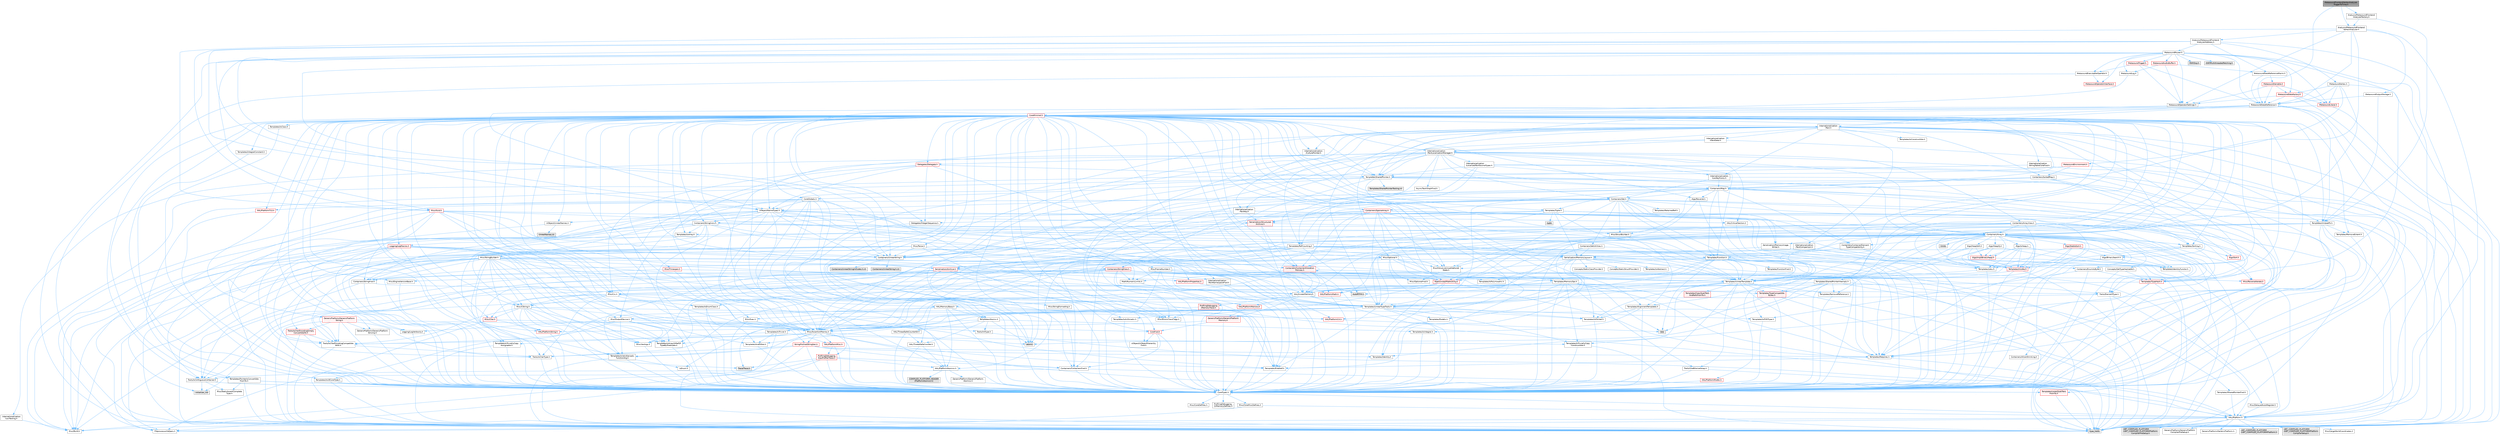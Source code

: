 digraph "MetasoundFrontendVertexAnalyzerTriggerToTime.h"
{
 // INTERACTIVE_SVG=YES
 // LATEX_PDF_SIZE
  bgcolor="transparent";
  edge [fontname=Helvetica,fontsize=10,labelfontname=Helvetica,labelfontsize=10];
  node [fontname=Helvetica,fontsize=10,shape=box,height=0.2,width=0.4];
  Node1 [id="Node000001",label="MetasoundFrontendVertexAnalyzer\lTriggerToTime.h",height=0.2,width=0.4,color="gray40", fillcolor="grey60", style="filled", fontcolor="black",tooltip=" "];
  Node1 -> Node2 [id="edge1_Node000001_Node000002",color="steelblue1",style="solid",tooltip=" "];
  Node2 [id="Node000002",label="MetasoundDataReference.h",height=0.2,width=0.4,color="grey40", fillcolor="white", style="filled",URL="$dc/d67/MetasoundDataReference_8h.html",tooltip=" "];
  Node2 -> Node3 [id="edge2_Node000002_Node000003",color="steelblue1",style="solid",tooltip=" "];
  Node3 [id="Node000003",label="type_traits",height=0.2,width=0.4,color="grey60", fillcolor="#E0E0E0", style="filled",tooltip=" "];
  Node2 -> Node4 [id="edge3_Node000002_Node000004",color="steelblue1",style="solid",tooltip=" "];
  Node4 [id="Node000004",label="Containers/UnrealString.h",height=0.2,width=0.4,color="grey40", fillcolor="white", style="filled",URL="$d5/dba/UnrealString_8h.html",tooltip=" "];
  Node4 -> Node5 [id="edge4_Node000004_Node000005",color="steelblue1",style="solid",tooltip=" "];
  Node5 [id="Node000005",label="Containers/UnrealStringIncludes.h.inl",height=0.2,width=0.4,color="grey60", fillcolor="#E0E0E0", style="filled",tooltip=" "];
  Node4 -> Node6 [id="edge5_Node000004_Node000006",color="steelblue1",style="solid",tooltip=" "];
  Node6 [id="Node000006",label="Containers/UnrealString.h.inl",height=0.2,width=0.4,color="grey60", fillcolor="#E0E0E0", style="filled",tooltip=" "];
  Node4 -> Node7 [id="edge6_Node000004_Node000007",color="steelblue1",style="solid",tooltip=" "];
  Node7 [id="Node000007",label="Misc/StringFormatArg.h",height=0.2,width=0.4,color="grey40", fillcolor="white", style="filled",URL="$d2/d16/StringFormatArg_8h.html",tooltip=" "];
  Node7 -> Node8 [id="edge7_Node000007_Node000008",color="steelblue1",style="solid",tooltip=" "];
  Node8 [id="Node000008",label="Containers/ContainersFwd.h",height=0.2,width=0.4,color="grey40", fillcolor="white", style="filled",URL="$d4/d0a/ContainersFwd_8h.html",tooltip=" "];
  Node8 -> Node9 [id="edge8_Node000008_Node000009",color="steelblue1",style="solid",tooltip=" "];
  Node9 [id="Node000009",label="HAL/Platform.h",height=0.2,width=0.4,color="grey40", fillcolor="white", style="filled",URL="$d9/dd0/Platform_8h.html",tooltip=" "];
  Node9 -> Node10 [id="edge9_Node000009_Node000010",color="steelblue1",style="solid",tooltip=" "];
  Node10 [id="Node000010",label="Misc/Build.h",height=0.2,width=0.4,color="grey40", fillcolor="white", style="filled",URL="$d3/dbb/Build_8h.html",tooltip=" "];
  Node9 -> Node11 [id="edge10_Node000009_Node000011",color="steelblue1",style="solid",tooltip=" "];
  Node11 [id="Node000011",label="Misc/LargeWorldCoordinates.h",height=0.2,width=0.4,color="grey40", fillcolor="white", style="filled",URL="$d2/dcb/LargeWorldCoordinates_8h.html",tooltip=" "];
  Node9 -> Node3 [id="edge11_Node000009_Node000003",color="steelblue1",style="solid",tooltip=" "];
  Node9 -> Node12 [id="edge12_Node000009_Node000012",color="steelblue1",style="solid",tooltip=" "];
  Node12 [id="Node000012",label="PreprocessorHelpers.h",height=0.2,width=0.4,color="grey40", fillcolor="white", style="filled",URL="$db/ddb/PreprocessorHelpers_8h.html",tooltip=" "];
  Node9 -> Node13 [id="edge13_Node000009_Node000013",color="steelblue1",style="solid",tooltip=" "];
  Node13 [id="Node000013",label="UBT_COMPILED_PLATFORM\l/UBT_COMPILED_PLATFORMPlatform\lCompilerPreSetup.h",height=0.2,width=0.4,color="grey60", fillcolor="#E0E0E0", style="filled",tooltip=" "];
  Node9 -> Node14 [id="edge14_Node000009_Node000014",color="steelblue1",style="solid",tooltip=" "];
  Node14 [id="Node000014",label="GenericPlatform/GenericPlatform\lCompilerPreSetup.h",height=0.2,width=0.4,color="grey40", fillcolor="white", style="filled",URL="$d9/dc8/GenericPlatformCompilerPreSetup_8h.html",tooltip=" "];
  Node9 -> Node15 [id="edge15_Node000009_Node000015",color="steelblue1",style="solid",tooltip=" "];
  Node15 [id="Node000015",label="GenericPlatform/GenericPlatform.h",height=0.2,width=0.4,color="grey40", fillcolor="white", style="filled",URL="$d6/d84/GenericPlatform_8h.html",tooltip=" "];
  Node9 -> Node16 [id="edge16_Node000009_Node000016",color="steelblue1",style="solid",tooltip=" "];
  Node16 [id="Node000016",label="UBT_COMPILED_PLATFORM\l/UBT_COMPILED_PLATFORMPlatform.h",height=0.2,width=0.4,color="grey60", fillcolor="#E0E0E0", style="filled",tooltip=" "];
  Node9 -> Node17 [id="edge17_Node000009_Node000017",color="steelblue1",style="solid",tooltip=" "];
  Node17 [id="Node000017",label="UBT_COMPILED_PLATFORM\l/UBT_COMPILED_PLATFORMPlatform\lCompilerSetup.h",height=0.2,width=0.4,color="grey60", fillcolor="#E0E0E0", style="filled",tooltip=" "];
  Node8 -> Node18 [id="edge18_Node000008_Node000018",color="steelblue1",style="solid",tooltip=" "];
  Node18 [id="Node000018",label="CoreTypes.h",height=0.2,width=0.4,color="grey40", fillcolor="white", style="filled",URL="$dc/dec/CoreTypes_8h.html",tooltip=" "];
  Node18 -> Node9 [id="edge19_Node000018_Node000009",color="steelblue1",style="solid",tooltip=" "];
  Node18 -> Node19 [id="edge20_Node000018_Node000019",color="steelblue1",style="solid",tooltip=" "];
  Node19 [id="Node000019",label="ProfilingDebugging\l/UMemoryDefines.h",height=0.2,width=0.4,color="grey40", fillcolor="white", style="filled",URL="$d2/da2/UMemoryDefines_8h.html",tooltip=" "];
  Node18 -> Node20 [id="edge21_Node000018_Node000020",color="steelblue1",style="solid",tooltip=" "];
  Node20 [id="Node000020",label="Misc/CoreMiscDefines.h",height=0.2,width=0.4,color="grey40", fillcolor="white", style="filled",URL="$da/d38/CoreMiscDefines_8h.html",tooltip=" "];
  Node20 -> Node9 [id="edge22_Node000020_Node000009",color="steelblue1",style="solid",tooltip=" "];
  Node20 -> Node12 [id="edge23_Node000020_Node000012",color="steelblue1",style="solid",tooltip=" "];
  Node18 -> Node21 [id="edge24_Node000018_Node000021",color="steelblue1",style="solid",tooltip=" "];
  Node21 [id="Node000021",label="Misc/CoreDefines.h",height=0.2,width=0.4,color="grey40", fillcolor="white", style="filled",URL="$d3/dd2/CoreDefines_8h.html",tooltip=" "];
  Node8 -> Node22 [id="edge25_Node000008_Node000022",color="steelblue1",style="solid",tooltip=" "];
  Node22 [id="Node000022",label="Traits/IsContiguousContainer.h",height=0.2,width=0.4,color="grey40", fillcolor="white", style="filled",URL="$d5/d3c/IsContiguousContainer_8h.html",tooltip=" "];
  Node22 -> Node18 [id="edge26_Node000022_Node000018",color="steelblue1",style="solid",tooltip=" "];
  Node22 -> Node23 [id="edge27_Node000022_Node000023",color="steelblue1",style="solid",tooltip=" "];
  Node23 [id="Node000023",label="Misc/StaticAssertComplete\lType.h",height=0.2,width=0.4,color="grey40", fillcolor="white", style="filled",URL="$d5/d4e/StaticAssertCompleteType_8h.html",tooltip=" "];
  Node22 -> Node24 [id="edge28_Node000022_Node000024",color="steelblue1",style="solid",tooltip=" "];
  Node24 [id="Node000024",label="initializer_list",height=0.2,width=0.4,color="grey60", fillcolor="#E0E0E0", style="filled",tooltip=" "];
  Node2 -> Node9 [id="edge29_Node000002_Node000009",color="steelblue1",style="solid",tooltip=" "];
  Node2 -> Node25 [id="edge30_Node000002_Node000025",color="steelblue1",style="solid",tooltip=" "];
  Node25 [id="Node000025",label="Internationalization\l/Text.h",height=0.2,width=0.4,color="grey40", fillcolor="white", style="filled",URL="$d6/d35/Text_8h.html",tooltip=" "];
  Node25 -> Node18 [id="edge31_Node000025_Node000018",color="steelblue1",style="solid",tooltip=" "];
  Node25 -> Node26 [id="edge32_Node000025_Node000026",color="steelblue1",style="solid",tooltip=" "];
  Node26 [id="Node000026",label="HAL/PlatformAtomics.h",height=0.2,width=0.4,color="grey40", fillcolor="white", style="filled",URL="$d3/d36/PlatformAtomics_8h.html",tooltip=" "];
  Node26 -> Node18 [id="edge33_Node000026_Node000018",color="steelblue1",style="solid",tooltip=" "];
  Node26 -> Node27 [id="edge34_Node000026_Node000027",color="steelblue1",style="solid",tooltip=" "];
  Node27 [id="Node000027",label="GenericPlatform/GenericPlatform\lAtomics.h",height=0.2,width=0.4,color="grey40", fillcolor="white", style="filled",URL="$da/d72/GenericPlatformAtomics_8h.html",tooltip=" "];
  Node27 -> Node18 [id="edge35_Node000027_Node000018",color="steelblue1",style="solid",tooltip=" "];
  Node26 -> Node28 [id="edge36_Node000026_Node000028",color="steelblue1",style="solid",tooltip=" "];
  Node28 [id="Node000028",label="COMPILED_PLATFORM_HEADER\l(PlatformAtomics.h)",height=0.2,width=0.4,color="grey60", fillcolor="#E0E0E0", style="filled",tooltip=" "];
  Node25 -> Node29 [id="edge37_Node000025_Node000029",color="steelblue1",style="solid",tooltip=" "];
  Node29 [id="Node000029",label="Misc/AssertionMacros.h",height=0.2,width=0.4,color="grey40", fillcolor="white", style="filled",URL="$d0/dfa/AssertionMacros_8h.html",tooltip=" "];
  Node29 -> Node18 [id="edge38_Node000029_Node000018",color="steelblue1",style="solid",tooltip=" "];
  Node29 -> Node9 [id="edge39_Node000029_Node000009",color="steelblue1",style="solid",tooltip=" "];
  Node29 -> Node30 [id="edge40_Node000029_Node000030",color="steelblue1",style="solid",tooltip=" "];
  Node30 [id="Node000030",label="HAL/PlatformMisc.h",height=0.2,width=0.4,color="red", fillcolor="#FFF0F0", style="filled",URL="$d0/df5/PlatformMisc_8h.html",tooltip=" "];
  Node30 -> Node18 [id="edge41_Node000030_Node000018",color="steelblue1",style="solid",tooltip=" "];
  Node30 -> Node54 [id="edge42_Node000030_Node000054",color="steelblue1",style="solid",tooltip=" "];
  Node54 [id="Node000054",label="ProfilingDebugging\l/CpuProfilerTrace.h",height=0.2,width=0.4,color="red", fillcolor="#FFF0F0", style="filled",URL="$da/dcb/CpuProfilerTrace_8h.html",tooltip=" "];
  Node54 -> Node18 [id="edge43_Node000054_Node000018",color="steelblue1",style="solid",tooltip=" "];
  Node54 -> Node8 [id="edge44_Node000054_Node000008",color="steelblue1",style="solid",tooltip=" "];
  Node54 -> Node26 [id="edge45_Node000054_Node000026",color="steelblue1",style="solid",tooltip=" "];
  Node54 -> Node12 [id="edge46_Node000054_Node000012",color="steelblue1",style="solid",tooltip=" "];
  Node54 -> Node10 [id="edge47_Node000054_Node000010",color="steelblue1",style="solid",tooltip=" "];
  Node54 -> Node58 [id="edge48_Node000054_Node000058",color="steelblue1",style="solid",tooltip=" "];
  Node58 [id="Node000058",label="Trace/Trace.h",height=0.2,width=0.4,color="grey60", fillcolor="#E0E0E0", style="filled",tooltip=" "];
  Node29 -> Node12 [id="edge49_Node000029_Node000012",color="steelblue1",style="solid",tooltip=" "];
  Node29 -> Node59 [id="edge50_Node000029_Node000059",color="steelblue1",style="solid",tooltip=" "];
  Node59 [id="Node000059",label="Templates/EnableIf.h",height=0.2,width=0.4,color="grey40", fillcolor="white", style="filled",URL="$d7/d60/EnableIf_8h.html",tooltip=" "];
  Node59 -> Node18 [id="edge51_Node000059_Node000018",color="steelblue1",style="solid",tooltip=" "];
  Node29 -> Node60 [id="edge52_Node000029_Node000060",color="steelblue1",style="solid",tooltip=" "];
  Node60 [id="Node000060",label="Templates/IsArrayOrRefOf\lTypeByPredicate.h",height=0.2,width=0.4,color="grey40", fillcolor="white", style="filled",URL="$d6/da1/IsArrayOrRefOfTypeByPredicate_8h.html",tooltip=" "];
  Node60 -> Node18 [id="edge53_Node000060_Node000018",color="steelblue1",style="solid",tooltip=" "];
  Node29 -> Node61 [id="edge54_Node000029_Node000061",color="steelblue1",style="solid",tooltip=" "];
  Node61 [id="Node000061",label="Templates/IsValidVariadic\lFunctionArg.h",height=0.2,width=0.4,color="grey40", fillcolor="white", style="filled",URL="$d0/dc8/IsValidVariadicFunctionArg_8h.html",tooltip=" "];
  Node61 -> Node18 [id="edge55_Node000061_Node000018",color="steelblue1",style="solid",tooltip=" "];
  Node61 -> Node62 [id="edge56_Node000061_Node000062",color="steelblue1",style="solid",tooltip=" "];
  Node62 [id="Node000062",label="IsEnum.h",height=0.2,width=0.4,color="grey40", fillcolor="white", style="filled",URL="$d4/de5/IsEnum_8h.html",tooltip=" "];
  Node61 -> Node3 [id="edge57_Node000061_Node000003",color="steelblue1",style="solid",tooltip=" "];
  Node29 -> Node63 [id="edge58_Node000029_Node000063",color="steelblue1",style="solid",tooltip=" "];
  Node63 [id="Node000063",label="Traits/IsCharEncodingCompatible\lWith.h",height=0.2,width=0.4,color="grey40", fillcolor="white", style="filled",URL="$df/dd1/IsCharEncodingCompatibleWith_8h.html",tooltip=" "];
  Node63 -> Node3 [id="edge59_Node000063_Node000003",color="steelblue1",style="solid",tooltip=" "];
  Node63 -> Node64 [id="edge60_Node000063_Node000064",color="steelblue1",style="solid",tooltip=" "];
  Node64 [id="Node000064",label="Traits/IsCharType.h",height=0.2,width=0.4,color="grey40", fillcolor="white", style="filled",URL="$db/d51/IsCharType_8h.html",tooltip=" "];
  Node64 -> Node18 [id="edge61_Node000064_Node000018",color="steelblue1",style="solid",tooltip=" "];
  Node29 -> Node65 [id="edge62_Node000029_Node000065",color="steelblue1",style="solid",tooltip=" "];
  Node65 [id="Node000065",label="Misc/VarArgs.h",height=0.2,width=0.4,color="grey40", fillcolor="white", style="filled",URL="$d5/d6f/VarArgs_8h.html",tooltip=" "];
  Node65 -> Node18 [id="edge63_Node000065_Node000018",color="steelblue1",style="solid",tooltip=" "];
  Node29 -> Node66 [id="edge64_Node000029_Node000066",color="steelblue1",style="solid",tooltip=" "];
  Node66 [id="Node000066",label="String/FormatStringSan.h",height=0.2,width=0.4,color="red", fillcolor="#FFF0F0", style="filled",URL="$d3/d8b/FormatStringSan_8h.html",tooltip=" "];
  Node66 -> Node3 [id="edge65_Node000066_Node000003",color="steelblue1",style="solid",tooltip=" "];
  Node66 -> Node18 [id="edge66_Node000066_Node000018",color="steelblue1",style="solid",tooltip=" "];
  Node66 -> Node67 [id="edge67_Node000066_Node000067",color="steelblue1",style="solid",tooltip=" "];
  Node67 [id="Node000067",label="Templates/Requires.h",height=0.2,width=0.4,color="grey40", fillcolor="white", style="filled",URL="$dc/d96/Requires_8h.html",tooltip=" "];
  Node67 -> Node59 [id="edge68_Node000067_Node000059",color="steelblue1",style="solid",tooltip=" "];
  Node67 -> Node3 [id="edge69_Node000067_Node000003",color="steelblue1",style="solid",tooltip=" "];
  Node66 -> Node68 [id="edge70_Node000066_Node000068",color="steelblue1",style="solid",tooltip=" "];
  Node68 [id="Node000068",label="Templates/Identity.h",height=0.2,width=0.4,color="grey40", fillcolor="white", style="filled",URL="$d0/dd5/Identity_8h.html",tooltip=" "];
  Node66 -> Node61 [id="edge71_Node000066_Node000061",color="steelblue1",style="solid",tooltip=" "];
  Node66 -> Node64 [id="edge72_Node000066_Node000064",color="steelblue1",style="solid",tooltip=" "];
  Node66 -> Node8 [id="edge73_Node000066_Node000008",color="steelblue1",style="solid",tooltip=" "];
  Node29 -> Node72 [id="edge74_Node000029_Node000072",color="steelblue1",style="solid",tooltip=" "];
  Node72 [id="Node000072",label="atomic",height=0.2,width=0.4,color="grey60", fillcolor="#E0E0E0", style="filled",tooltip=" "];
  Node25 -> Node50 [id="edge75_Node000025_Node000050",color="steelblue1",style="solid",tooltip=" "];
  Node50 [id="Node000050",label="Misc/EnumClassFlags.h",height=0.2,width=0.4,color="grey40", fillcolor="white", style="filled",URL="$d8/de7/EnumClassFlags_8h.html",tooltip=" "];
  Node25 -> Node73 [id="edge76_Node000025_Node000073",color="steelblue1",style="solid",tooltip=" "];
  Node73 [id="Node000073",label="Templates/UnrealTypeTraits.h",height=0.2,width=0.4,color="grey40", fillcolor="white", style="filled",URL="$d2/d2d/UnrealTypeTraits_8h.html",tooltip=" "];
  Node73 -> Node18 [id="edge77_Node000073_Node000018",color="steelblue1",style="solid",tooltip=" "];
  Node73 -> Node74 [id="edge78_Node000073_Node000074",color="steelblue1",style="solid",tooltip=" "];
  Node74 [id="Node000074",label="Templates/IsPointer.h",height=0.2,width=0.4,color="grey40", fillcolor="white", style="filled",URL="$d7/d05/IsPointer_8h.html",tooltip=" "];
  Node74 -> Node18 [id="edge79_Node000074_Node000018",color="steelblue1",style="solid",tooltip=" "];
  Node73 -> Node29 [id="edge80_Node000073_Node000029",color="steelblue1",style="solid",tooltip=" "];
  Node73 -> Node75 [id="edge81_Node000073_Node000075",color="steelblue1",style="solid",tooltip=" "];
  Node75 [id="Node000075",label="Templates/AndOrNot.h",height=0.2,width=0.4,color="grey40", fillcolor="white", style="filled",URL="$db/d0a/AndOrNot_8h.html",tooltip=" "];
  Node75 -> Node18 [id="edge82_Node000075_Node000018",color="steelblue1",style="solid",tooltip=" "];
  Node73 -> Node59 [id="edge83_Node000073_Node000059",color="steelblue1",style="solid",tooltip=" "];
  Node73 -> Node76 [id="edge84_Node000073_Node000076",color="steelblue1",style="solid",tooltip=" "];
  Node76 [id="Node000076",label="Templates/IsArithmetic.h",height=0.2,width=0.4,color="grey40", fillcolor="white", style="filled",URL="$d2/d5d/IsArithmetic_8h.html",tooltip=" "];
  Node76 -> Node18 [id="edge85_Node000076_Node000018",color="steelblue1",style="solid",tooltip=" "];
  Node73 -> Node62 [id="edge86_Node000073_Node000062",color="steelblue1",style="solid",tooltip=" "];
  Node73 -> Node77 [id="edge87_Node000073_Node000077",color="steelblue1",style="solid",tooltip=" "];
  Node77 [id="Node000077",label="Templates/Models.h",height=0.2,width=0.4,color="grey40", fillcolor="white", style="filled",URL="$d3/d0c/Models_8h.html",tooltip=" "];
  Node77 -> Node68 [id="edge88_Node000077_Node000068",color="steelblue1",style="solid",tooltip=" "];
  Node73 -> Node78 [id="edge89_Node000073_Node000078",color="steelblue1",style="solid",tooltip=" "];
  Node78 [id="Node000078",label="Templates/IsPODType.h",height=0.2,width=0.4,color="grey40", fillcolor="white", style="filled",URL="$d7/db1/IsPODType_8h.html",tooltip=" "];
  Node78 -> Node18 [id="edge90_Node000078_Node000018",color="steelblue1",style="solid",tooltip=" "];
  Node73 -> Node79 [id="edge91_Node000073_Node000079",color="steelblue1",style="solid",tooltip=" "];
  Node79 [id="Node000079",label="Templates/IsUECoreType.h",height=0.2,width=0.4,color="grey40", fillcolor="white", style="filled",URL="$d1/db8/IsUECoreType_8h.html",tooltip=" "];
  Node79 -> Node18 [id="edge92_Node000079_Node000018",color="steelblue1",style="solid",tooltip=" "];
  Node79 -> Node3 [id="edge93_Node000079_Node000003",color="steelblue1",style="solid",tooltip=" "];
  Node73 -> Node80 [id="edge94_Node000073_Node000080",color="steelblue1",style="solid",tooltip=" "];
  Node80 [id="Node000080",label="Templates/IsTriviallyCopy\lConstructible.h",height=0.2,width=0.4,color="grey40", fillcolor="white", style="filled",URL="$d3/d78/IsTriviallyCopyConstructible_8h.html",tooltip=" "];
  Node80 -> Node18 [id="edge95_Node000080_Node000018",color="steelblue1",style="solid",tooltip=" "];
  Node80 -> Node3 [id="edge96_Node000080_Node000003",color="steelblue1",style="solid",tooltip=" "];
  Node25 -> Node81 [id="edge97_Node000025_Node000081",color="steelblue1",style="solid",tooltip=" "];
  Node81 [id="Node000081",label="Containers/Array.h",height=0.2,width=0.4,color="grey40", fillcolor="white", style="filled",URL="$df/dd0/Array_8h.html",tooltip=" "];
  Node81 -> Node18 [id="edge98_Node000081_Node000018",color="steelblue1",style="solid",tooltip=" "];
  Node81 -> Node29 [id="edge99_Node000081_Node000029",color="steelblue1",style="solid",tooltip=" "];
  Node81 -> Node82 [id="edge100_Node000081_Node000082",color="steelblue1",style="solid",tooltip=" "];
  Node82 [id="Node000082",label="Misc/IntrusiveUnsetOptional\lState.h",height=0.2,width=0.4,color="grey40", fillcolor="white", style="filled",URL="$d2/d0a/IntrusiveUnsetOptionalState_8h.html",tooltip=" "];
  Node82 -> Node83 [id="edge101_Node000082_Node000083",color="steelblue1",style="solid",tooltip=" "];
  Node83 [id="Node000083",label="Misc/OptionalFwd.h",height=0.2,width=0.4,color="grey40", fillcolor="white", style="filled",URL="$dc/d50/OptionalFwd_8h.html",tooltip=" "];
  Node81 -> Node84 [id="edge102_Node000081_Node000084",color="steelblue1",style="solid",tooltip=" "];
  Node84 [id="Node000084",label="Misc/ReverseIterate.h",height=0.2,width=0.4,color="red", fillcolor="#FFF0F0", style="filled",URL="$db/de3/ReverseIterate_8h.html",tooltip=" "];
  Node84 -> Node9 [id="edge103_Node000084_Node000009",color="steelblue1",style="solid",tooltip=" "];
  Node81 -> Node86 [id="edge104_Node000081_Node000086",color="steelblue1",style="solid",tooltip=" "];
  Node86 [id="Node000086",label="HAL/UnrealMemory.h",height=0.2,width=0.4,color="grey40", fillcolor="white", style="filled",URL="$d9/d96/UnrealMemory_8h.html",tooltip=" "];
  Node86 -> Node18 [id="edge105_Node000086_Node000018",color="steelblue1",style="solid",tooltip=" "];
  Node86 -> Node87 [id="edge106_Node000086_Node000087",color="steelblue1",style="solid",tooltip=" "];
  Node87 [id="Node000087",label="GenericPlatform/GenericPlatform\lMemory.h",height=0.2,width=0.4,color="red", fillcolor="#FFF0F0", style="filled",URL="$dd/d22/GenericPlatformMemory_8h.html",tooltip=" "];
  Node87 -> Node34 [id="edge107_Node000087_Node000034",color="steelblue1",style="solid",tooltip=" "];
  Node34 [id="Node000034",label="CoreFwd.h",height=0.2,width=0.4,color="red", fillcolor="#FFF0F0", style="filled",URL="$d1/d1e/CoreFwd_8h.html",tooltip=" "];
  Node34 -> Node18 [id="edge108_Node000034_Node000018",color="steelblue1",style="solid",tooltip=" "];
  Node34 -> Node8 [id="edge109_Node000034_Node000008",color="steelblue1",style="solid",tooltip=" "];
  Node34 -> Node36 [id="edge110_Node000034_Node000036",color="steelblue1",style="solid",tooltip=" "];
  Node36 [id="Node000036",label="UObject/UObjectHierarchy\lFwd.h",height=0.2,width=0.4,color="grey40", fillcolor="white", style="filled",URL="$d3/d13/UObjectHierarchyFwd_8h.html",tooltip=" "];
  Node87 -> Node18 [id="edge111_Node000087_Node000018",color="steelblue1",style="solid",tooltip=" "];
  Node87 -> Node88 [id="edge112_Node000087_Node000088",color="steelblue1",style="solid",tooltip=" "];
  Node88 [id="Node000088",label="HAL/PlatformString.h",height=0.2,width=0.4,color="red", fillcolor="#FFF0F0", style="filled",URL="$db/db5/PlatformString_8h.html",tooltip=" "];
  Node88 -> Node18 [id="edge113_Node000088_Node000018",color="steelblue1",style="solid",tooltip=" "];
  Node86 -> Node90 [id="edge114_Node000086_Node000090",color="steelblue1",style="solid",tooltip=" "];
  Node90 [id="Node000090",label="HAL/MemoryBase.h",height=0.2,width=0.4,color="grey40", fillcolor="white", style="filled",URL="$d6/d9f/MemoryBase_8h.html",tooltip=" "];
  Node90 -> Node18 [id="edge115_Node000090_Node000018",color="steelblue1",style="solid",tooltip=" "];
  Node90 -> Node26 [id="edge116_Node000090_Node000026",color="steelblue1",style="solid",tooltip=" "];
  Node90 -> Node38 [id="edge117_Node000090_Node000038",color="steelblue1",style="solid",tooltip=" "];
  Node38 [id="Node000038",label="HAL/PlatformCrt.h",height=0.2,width=0.4,color="red", fillcolor="#FFF0F0", style="filled",URL="$d8/d75/PlatformCrt_8h.html",tooltip=" "];
  Node38 -> Node39 [id="edge118_Node000038_Node000039",color="steelblue1",style="solid",tooltip=" "];
  Node39 [id="Node000039",label="new",height=0.2,width=0.4,color="grey60", fillcolor="#E0E0E0", style="filled",tooltip=" "];
  Node90 -> Node91 [id="edge119_Node000090_Node000091",color="steelblue1",style="solid",tooltip=" "];
  Node91 [id="Node000091",label="Misc/Exec.h",height=0.2,width=0.4,color="grey40", fillcolor="white", style="filled",URL="$de/ddb/Exec_8h.html",tooltip=" "];
  Node91 -> Node18 [id="edge120_Node000091_Node000018",color="steelblue1",style="solid",tooltip=" "];
  Node91 -> Node29 [id="edge121_Node000091_Node000029",color="steelblue1",style="solid",tooltip=" "];
  Node90 -> Node92 [id="edge122_Node000090_Node000092",color="steelblue1",style="solid",tooltip=" "];
  Node92 [id="Node000092",label="Misc/OutputDevice.h",height=0.2,width=0.4,color="grey40", fillcolor="white", style="filled",URL="$d7/d32/OutputDevice_8h.html",tooltip=" "];
  Node92 -> Node34 [id="edge123_Node000092_Node000034",color="steelblue1",style="solid",tooltip=" "];
  Node92 -> Node18 [id="edge124_Node000092_Node000018",color="steelblue1",style="solid",tooltip=" "];
  Node92 -> Node93 [id="edge125_Node000092_Node000093",color="steelblue1",style="solid",tooltip=" "];
  Node93 [id="Node000093",label="Logging/LogVerbosity.h",height=0.2,width=0.4,color="grey40", fillcolor="white", style="filled",URL="$d2/d8f/LogVerbosity_8h.html",tooltip=" "];
  Node93 -> Node18 [id="edge126_Node000093_Node000018",color="steelblue1",style="solid",tooltip=" "];
  Node92 -> Node65 [id="edge127_Node000092_Node000065",color="steelblue1",style="solid",tooltip=" "];
  Node92 -> Node60 [id="edge128_Node000092_Node000060",color="steelblue1",style="solid",tooltip=" "];
  Node92 -> Node61 [id="edge129_Node000092_Node000061",color="steelblue1",style="solid",tooltip=" "];
  Node92 -> Node63 [id="edge130_Node000092_Node000063",color="steelblue1",style="solid",tooltip=" "];
  Node90 -> Node94 [id="edge131_Node000090_Node000094",color="steelblue1",style="solid",tooltip=" "];
  Node94 [id="Node000094",label="Templates/Atomic.h",height=0.2,width=0.4,color="grey40", fillcolor="white", style="filled",URL="$d3/d91/Atomic_8h.html",tooltip=" "];
  Node94 -> Node95 [id="edge132_Node000094_Node000095",color="steelblue1",style="solid",tooltip=" "];
  Node95 [id="Node000095",label="HAL/ThreadSafeCounter.h",height=0.2,width=0.4,color="grey40", fillcolor="white", style="filled",URL="$dc/dc9/ThreadSafeCounter_8h.html",tooltip=" "];
  Node95 -> Node18 [id="edge133_Node000095_Node000018",color="steelblue1",style="solid",tooltip=" "];
  Node95 -> Node26 [id="edge134_Node000095_Node000026",color="steelblue1",style="solid",tooltip=" "];
  Node94 -> Node96 [id="edge135_Node000094_Node000096",color="steelblue1",style="solid",tooltip=" "];
  Node96 [id="Node000096",label="HAL/ThreadSafeCounter64.h",height=0.2,width=0.4,color="grey40", fillcolor="white", style="filled",URL="$d0/d12/ThreadSafeCounter64_8h.html",tooltip=" "];
  Node96 -> Node18 [id="edge136_Node000096_Node000018",color="steelblue1",style="solid",tooltip=" "];
  Node96 -> Node95 [id="edge137_Node000096_Node000095",color="steelblue1",style="solid",tooltip=" "];
  Node94 -> Node97 [id="edge138_Node000094_Node000097",color="steelblue1",style="solid",tooltip=" "];
  Node97 [id="Node000097",label="Templates/IsIntegral.h",height=0.2,width=0.4,color="grey40", fillcolor="white", style="filled",URL="$da/d64/IsIntegral_8h.html",tooltip=" "];
  Node97 -> Node18 [id="edge139_Node000097_Node000018",color="steelblue1",style="solid",tooltip=" "];
  Node94 -> Node98 [id="edge140_Node000094_Node000098",color="steelblue1",style="solid",tooltip=" "];
  Node98 [id="Node000098",label="Templates/IsTrivial.h",height=0.2,width=0.4,color="grey40", fillcolor="white", style="filled",URL="$da/d4c/IsTrivial_8h.html",tooltip=" "];
  Node98 -> Node75 [id="edge141_Node000098_Node000075",color="steelblue1",style="solid",tooltip=" "];
  Node98 -> Node80 [id="edge142_Node000098_Node000080",color="steelblue1",style="solid",tooltip=" "];
  Node98 -> Node99 [id="edge143_Node000098_Node000099",color="steelblue1",style="solid",tooltip=" "];
  Node99 [id="Node000099",label="Templates/IsTriviallyCopy\lAssignable.h",height=0.2,width=0.4,color="grey40", fillcolor="white", style="filled",URL="$d2/df2/IsTriviallyCopyAssignable_8h.html",tooltip=" "];
  Node99 -> Node18 [id="edge144_Node000099_Node000018",color="steelblue1",style="solid",tooltip=" "];
  Node99 -> Node3 [id="edge145_Node000099_Node000003",color="steelblue1",style="solid",tooltip=" "];
  Node98 -> Node3 [id="edge146_Node000098_Node000003",color="steelblue1",style="solid",tooltip=" "];
  Node94 -> Node100 [id="edge147_Node000094_Node000100",color="steelblue1",style="solid",tooltip=" "];
  Node100 [id="Node000100",label="Traits/IntType.h",height=0.2,width=0.4,color="grey40", fillcolor="white", style="filled",URL="$d7/deb/IntType_8h.html",tooltip=" "];
  Node100 -> Node9 [id="edge148_Node000100_Node000009",color="steelblue1",style="solid",tooltip=" "];
  Node94 -> Node72 [id="edge149_Node000094_Node000072",color="steelblue1",style="solid",tooltip=" "];
  Node86 -> Node101 [id="edge150_Node000086_Node000101",color="steelblue1",style="solid",tooltip=" "];
  Node101 [id="Node000101",label="HAL/PlatformMemory.h",height=0.2,width=0.4,color="red", fillcolor="#FFF0F0", style="filled",URL="$de/d68/PlatformMemory_8h.html",tooltip=" "];
  Node101 -> Node18 [id="edge151_Node000101_Node000018",color="steelblue1",style="solid",tooltip=" "];
  Node101 -> Node87 [id="edge152_Node000101_Node000087",color="steelblue1",style="solid",tooltip=" "];
  Node86 -> Node103 [id="edge153_Node000086_Node000103",color="steelblue1",style="solid",tooltip=" "];
  Node103 [id="Node000103",label="ProfilingDebugging\l/MemoryTrace.h",height=0.2,width=0.4,color="red", fillcolor="#FFF0F0", style="filled",URL="$da/dd7/MemoryTrace_8h.html",tooltip=" "];
  Node103 -> Node9 [id="edge154_Node000103_Node000009",color="steelblue1",style="solid",tooltip=" "];
  Node103 -> Node50 [id="edge155_Node000103_Node000050",color="steelblue1",style="solid",tooltip=" "];
  Node103 -> Node58 [id="edge156_Node000103_Node000058",color="steelblue1",style="solid",tooltip=" "];
  Node86 -> Node74 [id="edge157_Node000086_Node000074",color="steelblue1",style="solid",tooltip=" "];
  Node81 -> Node73 [id="edge158_Node000081_Node000073",color="steelblue1",style="solid",tooltip=" "];
  Node81 -> Node104 [id="edge159_Node000081_Node000104",color="steelblue1",style="solid",tooltip=" "];
  Node104 [id="Node000104",label="Templates/UnrealTemplate.h",height=0.2,width=0.4,color="grey40", fillcolor="white", style="filled",URL="$d4/d24/UnrealTemplate_8h.html",tooltip=" "];
  Node104 -> Node18 [id="edge160_Node000104_Node000018",color="steelblue1",style="solid",tooltip=" "];
  Node104 -> Node74 [id="edge161_Node000104_Node000074",color="steelblue1",style="solid",tooltip=" "];
  Node104 -> Node86 [id="edge162_Node000104_Node000086",color="steelblue1",style="solid",tooltip=" "];
  Node104 -> Node105 [id="edge163_Node000104_Node000105",color="steelblue1",style="solid",tooltip=" "];
  Node105 [id="Node000105",label="Templates/CopyQualifiers\lAndRefsFromTo.h",height=0.2,width=0.4,color="red", fillcolor="#FFF0F0", style="filled",URL="$d3/db3/CopyQualifiersAndRefsFromTo_8h.html",tooltip=" "];
  Node104 -> Node73 [id="edge164_Node000104_Node000073",color="steelblue1",style="solid",tooltip=" "];
  Node104 -> Node107 [id="edge165_Node000104_Node000107",color="steelblue1",style="solid",tooltip=" "];
  Node107 [id="Node000107",label="Templates/RemoveReference.h",height=0.2,width=0.4,color="grey40", fillcolor="white", style="filled",URL="$da/dbe/RemoveReference_8h.html",tooltip=" "];
  Node107 -> Node18 [id="edge166_Node000107_Node000018",color="steelblue1",style="solid",tooltip=" "];
  Node104 -> Node67 [id="edge167_Node000104_Node000067",color="steelblue1",style="solid",tooltip=" "];
  Node104 -> Node108 [id="edge168_Node000104_Node000108",color="steelblue1",style="solid",tooltip=" "];
  Node108 [id="Node000108",label="Templates/TypeCompatible\lBytes.h",height=0.2,width=0.4,color="red", fillcolor="#FFF0F0", style="filled",URL="$df/d0a/TypeCompatibleBytes_8h.html",tooltip=" "];
  Node108 -> Node18 [id="edge169_Node000108_Node000018",color="steelblue1",style="solid",tooltip=" "];
  Node108 -> Node39 [id="edge170_Node000108_Node000039",color="steelblue1",style="solid",tooltip=" "];
  Node108 -> Node3 [id="edge171_Node000108_Node000003",color="steelblue1",style="solid",tooltip=" "];
  Node104 -> Node68 [id="edge172_Node000104_Node000068",color="steelblue1",style="solid",tooltip=" "];
  Node104 -> Node22 [id="edge173_Node000104_Node000022",color="steelblue1",style="solid",tooltip=" "];
  Node104 -> Node109 [id="edge174_Node000104_Node000109",color="steelblue1",style="solid",tooltip=" "];
  Node109 [id="Node000109",label="Traits/UseBitwiseSwap.h",height=0.2,width=0.4,color="grey40", fillcolor="white", style="filled",URL="$db/df3/UseBitwiseSwap_8h.html",tooltip=" "];
  Node109 -> Node18 [id="edge175_Node000109_Node000018",color="steelblue1",style="solid",tooltip=" "];
  Node109 -> Node3 [id="edge176_Node000109_Node000003",color="steelblue1",style="solid",tooltip=" "];
  Node104 -> Node3 [id="edge177_Node000104_Node000003",color="steelblue1",style="solid",tooltip=" "];
  Node81 -> Node110 [id="edge178_Node000081_Node000110",color="steelblue1",style="solid",tooltip=" "];
  Node110 [id="Node000110",label="Containers/AllowShrinking.h",height=0.2,width=0.4,color="grey40", fillcolor="white", style="filled",URL="$d7/d1a/AllowShrinking_8h.html",tooltip=" "];
  Node110 -> Node18 [id="edge179_Node000110_Node000018",color="steelblue1",style="solid",tooltip=" "];
  Node81 -> Node111 [id="edge180_Node000081_Node000111",color="steelblue1",style="solid",tooltip=" "];
  Node111 [id="Node000111",label="Containers/ContainerAllocation\lPolicies.h",height=0.2,width=0.4,color="red", fillcolor="#FFF0F0", style="filled",URL="$d7/dff/ContainerAllocationPolicies_8h.html",tooltip=" "];
  Node111 -> Node18 [id="edge181_Node000111_Node000018",color="steelblue1",style="solid",tooltip=" "];
  Node111 -> Node111 [id="edge182_Node000111_Node000111",color="steelblue1",style="solid",tooltip=" "];
  Node111 -> Node113 [id="edge183_Node000111_Node000113",color="steelblue1",style="solid",tooltip=" "];
  Node113 [id="Node000113",label="HAL/PlatformMath.h",height=0.2,width=0.4,color="red", fillcolor="#FFF0F0", style="filled",URL="$dc/d53/PlatformMath_8h.html",tooltip=" "];
  Node113 -> Node18 [id="edge184_Node000113_Node000018",color="steelblue1",style="solid",tooltip=" "];
  Node111 -> Node86 [id="edge185_Node000111_Node000086",color="steelblue1",style="solid",tooltip=" "];
  Node111 -> Node48 [id="edge186_Node000111_Node000048",color="steelblue1",style="solid",tooltip=" "];
  Node48 [id="Node000048",label="Math/NumericLimits.h",height=0.2,width=0.4,color="grey40", fillcolor="white", style="filled",URL="$df/d1b/NumericLimits_8h.html",tooltip=" "];
  Node48 -> Node18 [id="edge187_Node000048_Node000018",color="steelblue1",style="solid",tooltip=" "];
  Node111 -> Node29 [id="edge188_Node000111_Node000029",color="steelblue1",style="solid",tooltip=" "];
  Node111 -> Node121 [id="edge189_Node000111_Node000121",color="steelblue1",style="solid",tooltip=" "];
  Node121 [id="Node000121",label="Templates/IsPolymorphic.h",height=0.2,width=0.4,color="grey40", fillcolor="white", style="filled",URL="$dc/d20/IsPolymorphic_8h.html",tooltip=" "];
  Node111 -> Node122 [id="edge190_Node000111_Node000122",color="steelblue1",style="solid",tooltip=" "];
  Node122 [id="Node000122",label="Templates/MemoryOps.h",height=0.2,width=0.4,color="grey40", fillcolor="white", style="filled",URL="$db/dea/MemoryOps_8h.html",tooltip=" "];
  Node122 -> Node18 [id="edge191_Node000122_Node000018",color="steelblue1",style="solid",tooltip=" "];
  Node122 -> Node86 [id="edge192_Node000122_Node000086",color="steelblue1",style="solid",tooltip=" "];
  Node122 -> Node99 [id="edge193_Node000122_Node000099",color="steelblue1",style="solid",tooltip=" "];
  Node122 -> Node80 [id="edge194_Node000122_Node000080",color="steelblue1",style="solid",tooltip=" "];
  Node122 -> Node67 [id="edge195_Node000122_Node000067",color="steelblue1",style="solid",tooltip=" "];
  Node122 -> Node73 [id="edge196_Node000122_Node000073",color="steelblue1",style="solid",tooltip=" "];
  Node122 -> Node109 [id="edge197_Node000122_Node000109",color="steelblue1",style="solid",tooltip=" "];
  Node122 -> Node39 [id="edge198_Node000122_Node000039",color="steelblue1",style="solid",tooltip=" "];
  Node122 -> Node3 [id="edge199_Node000122_Node000003",color="steelblue1",style="solid",tooltip=" "];
  Node111 -> Node108 [id="edge200_Node000111_Node000108",color="steelblue1",style="solid",tooltip=" "];
  Node111 -> Node3 [id="edge201_Node000111_Node000003",color="steelblue1",style="solid",tooltip=" "];
  Node81 -> Node123 [id="edge202_Node000081_Node000123",color="steelblue1",style="solid",tooltip=" "];
  Node123 [id="Node000123",label="Containers/ContainerElement\lTypeCompatibility.h",height=0.2,width=0.4,color="grey40", fillcolor="white", style="filled",URL="$df/ddf/ContainerElementTypeCompatibility_8h.html",tooltip=" "];
  Node123 -> Node18 [id="edge203_Node000123_Node000018",color="steelblue1",style="solid",tooltip=" "];
  Node123 -> Node73 [id="edge204_Node000123_Node000073",color="steelblue1",style="solid",tooltip=" "];
  Node81 -> Node124 [id="edge205_Node000081_Node000124",color="steelblue1",style="solid",tooltip=" "];
  Node124 [id="Node000124",label="Serialization/Archive.h",height=0.2,width=0.4,color="red", fillcolor="#FFF0F0", style="filled",URL="$d7/d3b/Archive_8h.html",tooltip=" "];
  Node124 -> Node34 [id="edge206_Node000124_Node000034",color="steelblue1",style="solid",tooltip=" "];
  Node124 -> Node18 [id="edge207_Node000124_Node000018",color="steelblue1",style="solid",tooltip=" "];
  Node124 -> Node125 [id="edge208_Node000124_Node000125",color="steelblue1",style="solid",tooltip=" "];
  Node125 [id="Node000125",label="HAL/PlatformProperties.h",height=0.2,width=0.4,color="red", fillcolor="#FFF0F0", style="filled",URL="$d9/db0/PlatformProperties_8h.html",tooltip=" "];
  Node125 -> Node18 [id="edge209_Node000125_Node000018",color="steelblue1",style="solid",tooltip=" "];
  Node124 -> Node128 [id="edge210_Node000124_Node000128",color="steelblue1",style="solid",tooltip=" "];
  Node128 [id="Node000128",label="Internationalization\l/TextNamespaceFwd.h",height=0.2,width=0.4,color="grey40", fillcolor="white", style="filled",URL="$d8/d97/TextNamespaceFwd_8h.html",tooltip=" "];
  Node128 -> Node18 [id="edge211_Node000128_Node000018",color="steelblue1",style="solid",tooltip=" "];
  Node124 -> Node29 [id="edge212_Node000124_Node000029",color="steelblue1",style="solid",tooltip=" "];
  Node124 -> Node10 [id="edge213_Node000124_Node000010",color="steelblue1",style="solid",tooltip=" "];
  Node124 -> Node129 [id="edge214_Node000124_Node000129",color="steelblue1",style="solid",tooltip=" "];
  Node129 [id="Node000129",label="Misc/EngineVersionBase.h",height=0.2,width=0.4,color="grey40", fillcolor="white", style="filled",URL="$d5/d2b/EngineVersionBase_8h.html",tooltip=" "];
  Node129 -> Node18 [id="edge215_Node000129_Node000018",color="steelblue1",style="solid",tooltip=" "];
  Node124 -> Node65 [id="edge216_Node000124_Node000065",color="steelblue1",style="solid",tooltip=" "];
  Node124 -> Node59 [id="edge217_Node000124_Node000059",color="steelblue1",style="solid",tooltip=" "];
  Node124 -> Node60 [id="edge218_Node000124_Node000060",color="steelblue1",style="solid",tooltip=" "];
  Node124 -> Node132 [id="edge219_Node000124_Node000132",color="steelblue1",style="solid",tooltip=" "];
  Node132 [id="Node000132",label="Templates/IsEnumClass.h",height=0.2,width=0.4,color="grey40", fillcolor="white", style="filled",URL="$d7/d15/IsEnumClass_8h.html",tooltip=" "];
  Node132 -> Node18 [id="edge220_Node000132_Node000018",color="steelblue1",style="solid",tooltip=" "];
  Node132 -> Node75 [id="edge221_Node000132_Node000075",color="steelblue1",style="solid",tooltip=" "];
  Node124 -> Node61 [id="edge222_Node000124_Node000061",color="steelblue1",style="solid",tooltip=" "];
  Node124 -> Node104 [id="edge223_Node000124_Node000104",color="steelblue1",style="solid",tooltip=" "];
  Node124 -> Node63 [id="edge224_Node000124_Node000063",color="steelblue1",style="solid",tooltip=" "];
  Node81 -> Node134 [id="edge225_Node000081_Node000134",color="steelblue1",style="solid",tooltip=" "];
  Node134 [id="Node000134",label="Serialization/MemoryImage\lWriter.h",height=0.2,width=0.4,color="grey40", fillcolor="white", style="filled",URL="$d0/d08/MemoryImageWriter_8h.html",tooltip=" "];
  Node134 -> Node18 [id="edge226_Node000134_Node000018",color="steelblue1",style="solid",tooltip=" "];
  Node134 -> Node135 [id="edge227_Node000134_Node000135",color="steelblue1",style="solid",tooltip=" "];
  Node135 [id="Node000135",label="Serialization/MemoryLayout.h",height=0.2,width=0.4,color="grey40", fillcolor="white", style="filled",URL="$d7/d66/MemoryLayout_8h.html",tooltip=" "];
  Node135 -> Node136 [id="edge228_Node000135_Node000136",color="steelblue1",style="solid",tooltip=" "];
  Node136 [id="Node000136",label="Concepts/StaticClassProvider.h",height=0.2,width=0.4,color="grey40", fillcolor="white", style="filled",URL="$dd/d83/StaticClassProvider_8h.html",tooltip=" "];
  Node135 -> Node137 [id="edge229_Node000135_Node000137",color="steelblue1",style="solid",tooltip=" "];
  Node137 [id="Node000137",label="Concepts/StaticStructProvider.h",height=0.2,width=0.4,color="grey40", fillcolor="white", style="filled",URL="$d5/d77/StaticStructProvider_8h.html",tooltip=" "];
  Node135 -> Node138 [id="edge230_Node000135_Node000138",color="steelblue1",style="solid",tooltip=" "];
  Node138 [id="Node000138",label="Containers/EnumAsByte.h",height=0.2,width=0.4,color="grey40", fillcolor="white", style="filled",URL="$d6/d9a/EnumAsByte_8h.html",tooltip=" "];
  Node138 -> Node18 [id="edge231_Node000138_Node000018",color="steelblue1",style="solid",tooltip=" "];
  Node138 -> Node78 [id="edge232_Node000138_Node000078",color="steelblue1",style="solid",tooltip=" "];
  Node138 -> Node139 [id="edge233_Node000138_Node000139",color="steelblue1",style="solid",tooltip=" "];
  Node139 [id="Node000139",label="Templates/TypeHash.h",height=0.2,width=0.4,color="red", fillcolor="#FFF0F0", style="filled",URL="$d1/d62/TypeHash_8h.html",tooltip=" "];
  Node139 -> Node18 [id="edge234_Node000139_Node000018",color="steelblue1",style="solid",tooltip=" "];
  Node139 -> Node67 [id="edge235_Node000139_Node000067",color="steelblue1",style="solid",tooltip=" "];
  Node139 -> Node140 [id="edge236_Node000139_Node000140",color="steelblue1",style="solid",tooltip=" "];
  Node140 [id="Node000140",label="Misc/Crc.h",height=0.2,width=0.4,color="grey40", fillcolor="white", style="filled",URL="$d4/dd2/Crc_8h.html",tooltip=" "];
  Node140 -> Node18 [id="edge237_Node000140_Node000018",color="steelblue1",style="solid",tooltip=" "];
  Node140 -> Node88 [id="edge238_Node000140_Node000088",color="steelblue1",style="solid",tooltip=" "];
  Node140 -> Node29 [id="edge239_Node000140_Node000029",color="steelblue1",style="solid",tooltip=" "];
  Node140 -> Node141 [id="edge240_Node000140_Node000141",color="steelblue1",style="solid",tooltip=" "];
  Node141 [id="Node000141",label="Misc/CString.h",height=0.2,width=0.4,color="grey40", fillcolor="white", style="filled",URL="$d2/d49/CString_8h.html",tooltip=" "];
  Node141 -> Node18 [id="edge241_Node000141_Node000018",color="steelblue1",style="solid",tooltip=" "];
  Node141 -> Node38 [id="edge242_Node000141_Node000038",color="steelblue1",style="solid",tooltip=" "];
  Node141 -> Node88 [id="edge243_Node000141_Node000088",color="steelblue1",style="solid",tooltip=" "];
  Node141 -> Node29 [id="edge244_Node000141_Node000029",color="steelblue1",style="solid",tooltip=" "];
  Node141 -> Node142 [id="edge245_Node000141_Node000142",color="steelblue1",style="solid",tooltip=" "];
  Node142 [id="Node000142",label="Misc/Char.h",height=0.2,width=0.4,color="red", fillcolor="#FFF0F0", style="filled",URL="$d0/d58/Char_8h.html",tooltip=" "];
  Node142 -> Node18 [id="edge246_Node000142_Node000018",color="steelblue1",style="solid",tooltip=" "];
  Node142 -> Node100 [id="edge247_Node000142_Node000100",color="steelblue1",style="solid",tooltip=" "];
  Node142 -> Node3 [id="edge248_Node000142_Node000003",color="steelblue1",style="solid",tooltip=" "];
  Node141 -> Node65 [id="edge249_Node000141_Node000065",color="steelblue1",style="solid",tooltip=" "];
  Node141 -> Node60 [id="edge250_Node000141_Node000060",color="steelblue1",style="solid",tooltip=" "];
  Node141 -> Node61 [id="edge251_Node000141_Node000061",color="steelblue1",style="solid",tooltip=" "];
  Node141 -> Node63 [id="edge252_Node000141_Node000063",color="steelblue1",style="solid",tooltip=" "];
  Node140 -> Node142 [id="edge253_Node000140_Node000142",color="steelblue1",style="solid",tooltip=" "];
  Node140 -> Node73 [id="edge254_Node000140_Node000073",color="steelblue1",style="solid",tooltip=" "];
  Node140 -> Node64 [id="edge255_Node000140_Node000064",color="steelblue1",style="solid",tooltip=" "];
  Node139 -> Node3 [id="edge256_Node000139_Node000003",color="steelblue1",style="solid",tooltip=" "];
  Node135 -> Node32 [id="edge257_Node000135_Node000032",color="steelblue1",style="solid",tooltip=" "];
  Node32 [id="Node000032",label="Containers/StringFwd.h",height=0.2,width=0.4,color="grey40", fillcolor="white", style="filled",URL="$df/d37/StringFwd_8h.html",tooltip=" "];
  Node32 -> Node18 [id="edge258_Node000032_Node000018",color="steelblue1",style="solid",tooltip=" "];
  Node32 -> Node33 [id="edge259_Node000032_Node000033",color="steelblue1",style="solid",tooltip=" "];
  Node33 [id="Node000033",label="Traits/ElementType.h",height=0.2,width=0.4,color="grey40", fillcolor="white", style="filled",URL="$d5/d4f/ElementType_8h.html",tooltip=" "];
  Node33 -> Node9 [id="edge260_Node000033_Node000009",color="steelblue1",style="solid",tooltip=" "];
  Node33 -> Node24 [id="edge261_Node000033_Node000024",color="steelblue1",style="solid",tooltip=" "];
  Node33 -> Node3 [id="edge262_Node000033_Node000003",color="steelblue1",style="solid",tooltip=" "];
  Node32 -> Node22 [id="edge263_Node000032_Node000022",color="steelblue1",style="solid",tooltip=" "];
  Node135 -> Node86 [id="edge264_Node000135_Node000086",color="steelblue1",style="solid",tooltip=" "];
  Node135 -> Node146 [id="edge265_Node000135_Node000146",color="steelblue1",style="solid",tooltip=" "];
  Node146 [id="Node000146",label="Misc/DelayedAutoRegister.h",height=0.2,width=0.4,color="grey40", fillcolor="white", style="filled",URL="$d1/dda/DelayedAutoRegister_8h.html",tooltip=" "];
  Node146 -> Node9 [id="edge266_Node000146_Node000009",color="steelblue1",style="solid",tooltip=" "];
  Node135 -> Node59 [id="edge267_Node000135_Node000059",color="steelblue1",style="solid",tooltip=" "];
  Node135 -> Node147 [id="edge268_Node000135_Node000147",color="steelblue1",style="solid",tooltip=" "];
  Node147 [id="Node000147",label="Templates/IsAbstract.h",height=0.2,width=0.4,color="grey40", fillcolor="white", style="filled",URL="$d8/db7/IsAbstract_8h.html",tooltip=" "];
  Node135 -> Node121 [id="edge269_Node000135_Node000121",color="steelblue1",style="solid",tooltip=" "];
  Node135 -> Node77 [id="edge270_Node000135_Node000077",color="steelblue1",style="solid",tooltip=" "];
  Node135 -> Node104 [id="edge271_Node000135_Node000104",color="steelblue1",style="solid",tooltip=" "];
  Node81 -> Node148 [id="edge272_Node000081_Node000148",color="steelblue1",style="solid",tooltip=" "];
  Node148 [id="Node000148",label="Algo/Heapify.h",height=0.2,width=0.4,color="grey40", fillcolor="white", style="filled",URL="$d0/d2a/Heapify_8h.html",tooltip=" "];
  Node148 -> Node149 [id="edge273_Node000148_Node000149",color="steelblue1",style="solid",tooltip=" "];
  Node149 [id="Node000149",label="Algo/Impl/BinaryHeap.h",height=0.2,width=0.4,color="red", fillcolor="#FFF0F0", style="filled",URL="$d7/da3/Algo_2Impl_2BinaryHeap_8h.html",tooltip=" "];
  Node149 -> Node150 [id="edge274_Node000149_Node000150",color="steelblue1",style="solid",tooltip=" "];
  Node150 [id="Node000150",label="Templates/Invoke.h",height=0.2,width=0.4,color="red", fillcolor="#FFF0F0", style="filled",URL="$d7/deb/Invoke_8h.html",tooltip=" "];
  Node150 -> Node18 [id="edge275_Node000150_Node000018",color="steelblue1",style="solid",tooltip=" "];
  Node150 -> Node104 [id="edge276_Node000150_Node000104",color="steelblue1",style="solid",tooltip=" "];
  Node150 -> Node3 [id="edge277_Node000150_Node000003",color="steelblue1",style="solid",tooltip=" "];
  Node149 -> Node3 [id="edge278_Node000149_Node000003",color="steelblue1",style="solid",tooltip=" "];
  Node148 -> Node154 [id="edge279_Node000148_Node000154",color="steelblue1",style="solid",tooltip=" "];
  Node154 [id="Node000154",label="Templates/IdentityFunctor.h",height=0.2,width=0.4,color="grey40", fillcolor="white", style="filled",URL="$d7/d2e/IdentityFunctor_8h.html",tooltip=" "];
  Node154 -> Node9 [id="edge280_Node000154_Node000009",color="steelblue1",style="solid",tooltip=" "];
  Node148 -> Node150 [id="edge281_Node000148_Node000150",color="steelblue1",style="solid",tooltip=" "];
  Node148 -> Node155 [id="edge282_Node000148_Node000155",color="steelblue1",style="solid",tooltip=" "];
  Node155 [id="Node000155",label="Templates/Less.h",height=0.2,width=0.4,color="grey40", fillcolor="white", style="filled",URL="$de/dc8/Less_8h.html",tooltip=" "];
  Node155 -> Node18 [id="edge283_Node000155_Node000018",color="steelblue1",style="solid",tooltip=" "];
  Node155 -> Node104 [id="edge284_Node000155_Node000104",color="steelblue1",style="solid",tooltip=" "];
  Node148 -> Node104 [id="edge285_Node000148_Node000104",color="steelblue1",style="solid",tooltip=" "];
  Node81 -> Node156 [id="edge286_Node000081_Node000156",color="steelblue1",style="solid",tooltip=" "];
  Node156 [id="Node000156",label="Algo/HeapSort.h",height=0.2,width=0.4,color="grey40", fillcolor="white", style="filled",URL="$d3/d92/HeapSort_8h.html",tooltip=" "];
  Node156 -> Node149 [id="edge287_Node000156_Node000149",color="steelblue1",style="solid",tooltip=" "];
  Node156 -> Node154 [id="edge288_Node000156_Node000154",color="steelblue1",style="solid",tooltip=" "];
  Node156 -> Node155 [id="edge289_Node000156_Node000155",color="steelblue1",style="solid",tooltip=" "];
  Node156 -> Node104 [id="edge290_Node000156_Node000104",color="steelblue1",style="solid",tooltip=" "];
  Node81 -> Node157 [id="edge291_Node000081_Node000157",color="steelblue1",style="solid",tooltip=" "];
  Node157 [id="Node000157",label="Algo/IsHeap.h",height=0.2,width=0.4,color="grey40", fillcolor="white", style="filled",URL="$de/d32/IsHeap_8h.html",tooltip=" "];
  Node157 -> Node149 [id="edge292_Node000157_Node000149",color="steelblue1",style="solid",tooltip=" "];
  Node157 -> Node154 [id="edge293_Node000157_Node000154",color="steelblue1",style="solid",tooltip=" "];
  Node157 -> Node150 [id="edge294_Node000157_Node000150",color="steelblue1",style="solid",tooltip=" "];
  Node157 -> Node155 [id="edge295_Node000157_Node000155",color="steelblue1",style="solid",tooltip=" "];
  Node157 -> Node104 [id="edge296_Node000157_Node000104",color="steelblue1",style="solid",tooltip=" "];
  Node81 -> Node149 [id="edge297_Node000081_Node000149",color="steelblue1",style="solid",tooltip=" "];
  Node81 -> Node158 [id="edge298_Node000081_Node000158",color="steelblue1",style="solid",tooltip=" "];
  Node158 [id="Node000158",label="Algo/StableSort.h",height=0.2,width=0.4,color="red", fillcolor="#FFF0F0", style="filled",URL="$d7/d3c/StableSort_8h.html",tooltip=" "];
  Node158 -> Node159 [id="edge299_Node000158_Node000159",color="steelblue1",style="solid",tooltip=" "];
  Node159 [id="Node000159",label="Algo/BinarySearch.h",height=0.2,width=0.4,color="grey40", fillcolor="white", style="filled",URL="$db/db4/BinarySearch_8h.html",tooltip=" "];
  Node159 -> Node154 [id="edge300_Node000159_Node000154",color="steelblue1",style="solid",tooltip=" "];
  Node159 -> Node150 [id="edge301_Node000159_Node000150",color="steelblue1",style="solid",tooltip=" "];
  Node159 -> Node155 [id="edge302_Node000159_Node000155",color="steelblue1",style="solid",tooltip=" "];
  Node158 -> Node154 [id="edge303_Node000158_Node000154",color="steelblue1",style="solid",tooltip=" "];
  Node158 -> Node150 [id="edge304_Node000158_Node000150",color="steelblue1",style="solid",tooltip=" "];
  Node158 -> Node155 [id="edge305_Node000158_Node000155",color="steelblue1",style="solid",tooltip=" "];
  Node158 -> Node104 [id="edge306_Node000158_Node000104",color="steelblue1",style="solid",tooltip=" "];
  Node81 -> Node161 [id="edge307_Node000081_Node000161",color="steelblue1",style="solid",tooltip=" "];
  Node161 [id="Node000161",label="Concepts/GetTypeHashable.h",height=0.2,width=0.4,color="grey40", fillcolor="white", style="filled",URL="$d3/da2/GetTypeHashable_8h.html",tooltip=" "];
  Node161 -> Node18 [id="edge308_Node000161_Node000018",color="steelblue1",style="solid",tooltip=" "];
  Node161 -> Node139 [id="edge309_Node000161_Node000139",color="steelblue1",style="solid",tooltip=" "];
  Node81 -> Node154 [id="edge310_Node000081_Node000154",color="steelblue1",style="solid",tooltip=" "];
  Node81 -> Node150 [id="edge311_Node000081_Node000150",color="steelblue1",style="solid",tooltip=" "];
  Node81 -> Node155 [id="edge312_Node000081_Node000155",color="steelblue1",style="solid",tooltip=" "];
  Node81 -> Node162 [id="edge313_Node000081_Node000162",color="steelblue1",style="solid",tooltip=" "];
  Node162 [id="Node000162",label="Templates/LosesQualifiers\lFromTo.h",height=0.2,width=0.4,color="red", fillcolor="#FFF0F0", style="filled",URL="$d2/db3/LosesQualifiersFromTo_8h.html",tooltip=" "];
  Node162 -> Node3 [id="edge314_Node000162_Node000003",color="steelblue1",style="solid",tooltip=" "];
  Node81 -> Node67 [id="edge315_Node000081_Node000067",color="steelblue1",style="solid",tooltip=" "];
  Node81 -> Node163 [id="edge316_Node000081_Node000163",color="steelblue1",style="solid",tooltip=" "];
  Node163 [id="Node000163",label="Templates/Sorting.h",height=0.2,width=0.4,color="grey40", fillcolor="white", style="filled",URL="$d3/d9e/Sorting_8h.html",tooltip=" "];
  Node163 -> Node18 [id="edge317_Node000163_Node000018",color="steelblue1",style="solid",tooltip=" "];
  Node163 -> Node159 [id="edge318_Node000163_Node000159",color="steelblue1",style="solid",tooltip=" "];
  Node163 -> Node164 [id="edge319_Node000163_Node000164",color="steelblue1",style="solid",tooltip=" "];
  Node164 [id="Node000164",label="Algo/Sort.h",height=0.2,width=0.4,color="red", fillcolor="#FFF0F0", style="filled",URL="$d1/d87/Sort_8h.html",tooltip=" "];
  Node163 -> Node113 [id="edge320_Node000163_Node000113",color="steelblue1",style="solid",tooltip=" "];
  Node163 -> Node155 [id="edge321_Node000163_Node000155",color="steelblue1",style="solid",tooltip=" "];
  Node81 -> Node167 [id="edge322_Node000081_Node000167",color="steelblue1",style="solid",tooltip=" "];
  Node167 [id="Node000167",label="Templates/AlignmentTemplates.h",height=0.2,width=0.4,color="grey40", fillcolor="white", style="filled",URL="$dd/d32/AlignmentTemplates_8h.html",tooltip=" "];
  Node167 -> Node18 [id="edge323_Node000167_Node000018",color="steelblue1",style="solid",tooltip=" "];
  Node167 -> Node97 [id="edge324_Node000167_Node000097",color="steelblue1",style="solid",tooltip=" "];
  Node167 -> Node74 [id="edge325_Node000167_Node000074",color="steelblue1",style="solid",tooltip=" "];
  Node81 -> Node33 [id="edge326_Node000081_Node000033",color="steelblue1",style="solid",tooltip=" "];
  Node81 -> Node119 [id="edge327_Node000081_Node000119",color="steelblue1",style="solid",tooltip=" "];
  Node119 [id="Node000119",label="limits",height=0.2,width=0.4,color="grey60", fillcolor="#E0E0E0", style="filled",tooltip=" "];
  Node81 -> Node3 [id="edge328_Node000081_Node000003",color="steelblue1",style="solid",tooltip=" "];
  Node25 -> Node4 [id="edge329_Node000025_Node000004",color="steelblue1",style="solid",tooltip=" "];
  Node25 -> Node168 [id="edge330_Node000025_Node000168",color="steelblue1",style="solid",tooltip=" "];
  Node168 [id="Node000168",label="Containers/SortedMap.h",height=0.2,width=0.4,color="grey40", fillcolor="white", style="filled",URL="$d1/dcf/SortedMap_8h.html",tooltip=" "];
  Node168 -> Node169 [id="edge331_Node000168_Node000169",color="steelblue1",style="solid",tooltip=" "];
  Node169 [id="Node000169",label="Containers/Map.h",height=0.2,width=0.4,color="grey40", fillcolor="white", style="filled",URL="$df/d79/Map_8h.html",tooltip=" "];
  Node169 -> Node18 [id="edge332_Node000169_Node000018",color="steelblue1",style="solid",tooltip=" "];
  Node169 -> Node170 [id="edge333_Node000169_Node000170",color="steelblue1",style="solid",tooltip=" "];
  Node170 [id="Node000170",label="Algo/Reverse.h",height=0.2,width=0.4,color="grey40", fillcolor="white", style="filled",URL="$d5/d93/Reverse_8h.html",tooltip=" "];
  Node170 -> Node18 [id="edge334_Node000170_Node000018",color="steelblue1",style="solid",tooltip=" "];
  Node170 -> Node104 [id="edge335_Node000170_Node000104",color="steelblue1",style="solid",tooltip=" "];
  Node169 -> Node123 [id="edge336_Node000169_Node000123",color="steelblue1",style="solid",tooltip=" "];
  Node169 -> Node171 [id="edge337_Node000169_Node000171",color="steelblue1",style="solid",tooltip=" "];
  Node171 [id="Node000171",label="Containers/Set.h",height=0.2,width=0.4,color="grey40", fillcolor="white", style="filled",URL="$d4/d45/Set_8h.html",tooltip=" "];
  Node171 -> Node111 [id="edge338_Node000171_Node000111",color="steelblue1",style="solid",tooltip=" "];
  Node171 -> Node123 [id="edge339_Node000171_Node000123",color="steelblue1",style="solid",tooltip=" "];
  Node171 -> Node172 [id="edge340_Node000171_Node000172",color="steelblue1",style="solid",tooltip=" "];
  Node172 [id="Node000172",label="Containers/SetUtilities.h",height=0.2,width=0.4,color="grey40", fillcolor="white", style="filled",URL="$dc/de5/SetUtilities_8h.html",tooltip=" "];
  Node172 -> Node18 [id="edge341_Node000172_Node000018",color="steelblue1",style="solid",tooltip=" "];
  Node172 -> Node135 [id="edge342_Node000172_Node000135",color="steelblue1",style="solid",tooltip=" "];
  Node172 -> Node122 [id="edge343_Node000172_Node000122",color="steelblue1",style="solid",tooltip=" "];
  Node172 -> Node73 [id="edge344_Node000172_Node000073",color="steelblue1",style="solid",tooltip=" "];
  Node171 -> Node173 [id="edge345_Node000171_Node000173",color="steelblue1",style="solid",tooltip=" "];
  Node173 [id="Node000173",label="Containers/SparseArray.h",height=0.2,width=0.4,color="red", fillcolor="#FFF0F0", style="filled",URL="$d5/dbf/SparseArray_8h.html",tooltip=" "];
  Node173 -> Node18 [id="edge346_Node000173_Node000018",color="steelblue1",style="solid",tooltip=" "];
  Node173 -> Node29 [id="edge347_Node000173_Node000029",color="steelblue1",style="solid",tooltip=" "];
  Node173 -> Node86 [id="edge348_Node000173_Node000086",color="steelblue1",style="solid",tooltip=" "];
  Node173 -> Node73 [id="edge349_Node000173_Node000073",color="steelblue1",style="solid",tooltip=" "];
  Node173 -> Node104 [id="edge350_Node000173_Node000104",color="steelblue1",style="solid",tooltip=" "];
  Node173 -> Node111 [id="edge351_Node000173_Node000111",color="steelblue1",style="solid",tooltip=" "];
  Node173 -> Node155 [id="edge352_Node000173_Node000155",color="steelblue1",style="solid",tooltip=" "];
  Node173 -> Node81 [id="edge353_Node000173_Node000081",color="steelblue1",style="solid",tooltip=" "];
  Node173 -> Node166 [id="edge354_Node000173_Node000166",color="steelblue1",style="solid",tooltip=" "];
  Node166 [id="Node000166",label="Math/UnrealMathUtility.h",height=0.2,width=0.4,color="red", fillcolor="#FFF0F0", style="filled",URL="$db/db8/UnrealMathUtility_8h.html",tooltip=" "];
  Node166 -> Node18 [id="edge355_Node000166_Node000018",color="steelblue1",style="solid",tooltip=" "];
  Node166 -> Node29 [id="edge356_Node000166_Node000029",color="steelblue1",style="solid",tooltip=" "];
  Node166 -> Node113 [id="edge357_Node000166_Node000113",color="steelblue1",style="solid",tooltip=" "];
  Node166 -> Node68 [id="edge358_Node000166_Node000068",color="steelblue1",style="solid",tooltip=" "];
  Node166 -> Node67 [id="edge359_Node000166_Node000067",color="steelblue1",style="solid",tooltip=" "];
  Node173 -> Node176 [id="edge360_Node000173_Node000176",color="steelblue1",style="solid",tooltip=" "];
  Node176 [id="Node000176",label="Serialization/Structured\lArchive.h",height=0.2,width=0.4,color="red", fillcolor="#FFF0F0", style="filled",URL="$d9/d1e/StructuredArchive_8h.html",tooltip=" "];
  Node176 -> Node81 [id="edge361_Node000176_Node000081",color="steelblue1",style="solid",tooltip=" "];
  Node176 -> Node111 [id="edge362_Node000176_Node000111",color="steelblue1",style="solid",tooltip=" "];
  Node176 -> Node18 [id="edge363_Node000176_Node000018",color="steelblue1",style="solid",tooltip=" "];
  Node176 -> Node10 [id="edge364_Node000176_Node000010",color="steelblue1",style="solid",tooltip=" "];
  Node176 -> Node124 [id="edge365_Node000176_Node000124",color="steelblue1",style="solid",tooltip=" "];
  Node173 -> Node134 [id="edge366_Node000173_Node000134",color="steelblue1",style="solid",tooltip=" "];
  Node173 -> Node4 [id="edge367_Node000173_Node000004",color="steelblue1",style="solid",tooltip=" "];
  Node173 -> Node82 [id="edge368_Node000173_Node000082",color="steelblue1",style="solid",tooltip=" "];
  Node171 -> Node8 [id="edge369_Node000171_Node000008",color="steelblue1",style="solid",tooltip=" "];
  Node171 -> Node166 [id="edge370_Node000171_Node000166",color="steelblue1",style="solid",tooltip=" "];
  Node171 -> Node29 [id="edge371_Node000171_Node000029",color="steelblue1",style="solid",tooltip=" "];
  Node171 -> Node192 [id="edge372_Node000171_Node000192",color="steelblue1",style="solid",tooltip=" "];
  Node192 [id="Node000192",label="Misc/StructBuilder.h",height=0.2,width=0.4,color="grey40", fillcolor="white", style="filled",URL="$d9/db3/StructBuilder_8h.html",tooltip=" "];
  Node192 -> Node18 [id="edge373_Node000192_Node000018",color="steelblue1",style="solid",tooltip=" "];
  Node192 -> Node166 [id="edge374_Node000192_Node000166",color="steelblue1",style="solid",tooltip=" "];
  Node192 -> Node167 [id="edge375_Node000192_Node000167",color="steelblue1",style="solid",tooltip=" "];
  Node171 -> Node134 [id="edge376_Node000171_Node000134",color="steelblue1",style="solid",tooltip=" "];
  Node171 -> Node176 [id="edge377_Node000171_Node000176",color="steelblue1",style="solid",tooltip=" "];
  Node171 -> Node193 [id="edge378_Node000171_Node000193",color="steelblue1",style="solid",tooltip=" "];
  Node193 [id="Node000193",label="Templates/Function.h",height=0.2,width=0.4,color="grey40", fillcolor="white", style="filled",URL="$df/df5/Function_8h.html",tooltip=" "];
  Node193 -> Node18 [id="edge379_Node000193_Node000018",color="steelblue1",style="solid",tooltip=" "];
  Node193 -> Node29 [id="edge380_Node000193_Node000029",color="steelblue1",style="solid",tooltip=" "];
  Node193 -> Node82 [id="edge381_Node000193_Node000082",color="steelblue1",style="solid",tooltip=" "];
  Node193 -> Node86 [id="edge382_Node000193_Node000086",color="steelblue1",style="solid",tooltip=" "];
  Node193 -> Node194 [id="edge383_Node000193_Node000194",color="steelblue1",style="solid",tooltip=" "];
  Node194 [id="Node000194",label="Templates/FunctionFwd.h",height=0.2,width=0.4,color="grey40", fillcolor="white", style="filled",URL="$d6/d54/FunctionFwd_8h.html",tooltip=" "];
  Node193 -> Node73 [id="edge384_Node000193_Node000073",color="steelblue1",style="solid",tooltip=" "];
  Node193 -> Node150 [id="edge385_Node000193_Node000150",color="steelblue1",style="solid",tooltip=" "];
  Node193 -> Node104 [id="edge386_Node000193_Node000104",color="steelblue1",style="solid",tooltip=" "];
  Node193 -> Node67 [id="edge387_Node000193_Node000067",color="steelblue1",style="solid",tooltip=" "];
  Node193 -> Node166 [id="edge388_Node000193_Node000166",color="steelblue1",style="solid",tooltip=" "];
  Node193 -> Node39 [id="edge389_Node000193_Node000039",color="steelblue1",style="solid",tooltip=" "];
  Node193 -> Node3 [id="edge390_Node000193_Node000003",color="steelblue1",style="solid",tooltip=" "];
  Node171 -> Node195 [id="edge391_Node000171_Node000195",color="steelblue1",style="solid",tooltip=" "];
  Node195 [id="Node000195",label="Templates/RetainedRef.h",height=0.2,width=0.4,color="grey40", fillcolor="white", style="filled",URL="$d1/dac/RetainedRef_8h.html",tooltip=" "];
  Node171 -> Node163 [id="edge392_Node000171_Node000163",color="steelblue1",style="solid",tooltip=" "];
  Node171 -> Node139 [id="edge393_Node000171_Node000139",color="steelblue1",style="solid",tooltip=" "];
  Node171 -> Node104 [id="edge394_Node000171_Node000104",color="steelblue1",style="solid",tooltip=" "];
  Node171 -> Node24 [id="edge395_Node000171_Node000024",color="steelblue1",style="solid",tooltip=" "];
  Node171 -> Node3 [id="edge396_Node000171_Node000003",color="steelblue1",style="solid",tooltip=" "];
  Node169 -> Node4 [id="edge397_Node000169_Node000004",color="steelblue1",style="solid",tooltip=" "];
  Node169 -> Node29 [id="edge398_Node000169_Node000029",color="steelblue1",style="solid",tooltip=" "];
  Node169 -> Node192 [id="edge399_Node000169_Node000192",color="steelblue1",style="solid",tooltip=" "];
  Node169 -> Node193 [id="edge400_Node000169_Node000193",color="steelblue1",style="solid",tooltip=" "];
  Node169 -> Node163 [id="edge401_Node000169_Node000163",color="steelblue1",style="solid",tooltip=" "];
  Node169 -> Node196 [id="edge402_Node000169_Node000196",color="steelblue1",style="solid",tooltip=" "];
  Node196 [id="Node000196",label="Templates/Tuple.h",height=0.2,width=0.4,color="grey40", fillcolor="white", style="filled",URL="$d2/d4f/Tuple_8h.html",tooltip=" "];
  Node196 -> Node18 [id="edge403_Node000196_Node000018",color="steelblue1",style="solid",tooltip=" "];
  Node196 -> Node104 [id="edge404_Node000196_Node000104",color="steelblue1",style="solid",tooltip=" "];
  Node196 -> Node197 [id="edge405_Node000196_Node000197",color="steelblue1",style="solid",tooltip=" "];
  Node197 [id="Node000197",label="Delegates/IntegerSequence.h",height=0.2,width=0.4,color="grey40", fillcolor="white", style="filled",URL="$d2/dcc/IntegerSequence_8h.html",tooltip=" "];
  Node197 -> Node18 [id="edge406_Node000197_Node000018",color="steelblue1",style="solid",tooltip=" "];
  Node196 -> Node150 [id="edge407_Node000196_Node000150",color="steelblue1",style="solid",tooltip=" "];
  Node196 -> Node176 [id="edge408_Node000196_Node000176",color="steelblue1",style="solid",tooltip=" "];
  Node196 -> Node135 [id="edge409_Node000196_Node000135",color="steelblue1",style="solid",tooltip=" "];
  Node196 -> Node67 [id="edge410_Node000196_Node000067",color="steelblue1",style="solid",tooltip=" "];
  Node196 -> Node139 [id="edge411_Node000196_Node000139",color="steelblue1",style="solid",tooltip=" "];
  Node196 -> Node198 [id="edge412_Node000196_Node000198",color="steelblue1",style="solid",tooltip=" "];
  Node198 [id="Node000198",label="tuple",height=0.2,width=0.4,color="grey60", fillcolor="#E0E0E0", style="filled",tooltip=" "];
  Node196 -> Node3 [id="edge413_Node000196_Node000003",color="steelblue1",style="solid",tooltip=" "];
  Node169 -> Node104 [id="edge414_Node000169_Node000104",color="steelblue1",style="solid",tooltip=" "];
  Node169 -> Node73 [id="edge415_Node000169_Node000073",color="steelblue1",style="solid",tooltip=" "];
  Node169 -> Node3 [id="edge416_Node000169_Node000003",color="steelblue1",style="solid",tooltip=" "];
  Node168 -> Node159 [id="edge417_Node000168_Node000159",color="steelblue1",style="solid",tooltip=" "];
  Node168 -> Node164 [id="edge418_Node000168_Node000164",color="steelblue1",style="solid",tooltip=" "];
  Node168 -> Node199 [id="edge419_Node000168_Node000199",color="steelblue1",style="solid",tooltip=" "];
  Node199 [id="Node000199",label="UObject/NameTypes.h",height=0.2,width=0.4,color="grey40", fillcolor="white", style="filled",URL="$d6/d35/NameTypes_8h.html",tooltip=" "];
  Node199 -> Node18 [id="edge420_Node000199_Node000018",color="steelblue1",style="solid",tooltip=" "];
  Node199 -> Node29 [id="edge421_Node000199_Node000029",color="steelblue1",style="solid",tooltip=" "];
  Node199 -> Node86 [id="edge422_Node000199_Node000086",color="steelblue1",style="solid",tooltip=" "];
  Node199 -> Node73 [id="edge423_Node000199_Node000073",color="steelblue1",style="solid",tooltip=" "];
  Node199 -> Node104 [id="edge424_Node000199_Node000104",color="steelblue1",style="solid",tooltip=" "];
  Node199 -> Node4 [id="edge425_Node000199_Node000004",color="steelblue1",style="solid",tooltip=" "];
  Node199 -> Node200 [id="edge426_Node000199_Node000200",color="steelblue1",style="solid",tooltip=" "];
  Node200 [id="Node000200",label="HAL/CriticalSection.h",height=0.2,width=0.4,color="grey40", fillcolor="white", style="filled",URL="$d6/d90/CriticalSection_8h.html",tooltip=" "];
  Node200 -> Node201 [id="edge427_Node000200_Node000201",color="steelblue1",style="solid",tooltip=" "];
  Node201 [id="Node000201",label="HAL/PlatformMutex.h",height=0.2,width=0.4,color="red", fillcolor="#FFF0F0", style="filled",URL="$d9/d0b/PlatformMutex_8h.html",tooltip=" "];
  Node201 -> Node18 [id="edge428_Node000201_Node000018",color="steelblue1",style="solid",tooltip=" "];
  Node199 -> Node203 [id="edge429_Node000199_Node000203",color="steelblue1",style="solid",tooltip=" "];
  Node203 [id="Node000203",label="Containers/StringConv.h",height=0.2,width=0.4,color="grey40", fillcolor="white", style="filled",URL="$d3/ddf/StringConv_8h.html",tooltip=" "];
  Node203 -> Node18 [id="edge430_Node000203_Node000018",color="steelblue1",style="solid",tooltip=" "];
  Node203 -> Node29 [id="edge431_Node000203_Node000029",color="steelblue1",style="solid",tooltip=" "];
  Node203 -> Node111 [id="edge432_Node000203_Node000111",color="steelblue1",style="solid",tooltip=" "];
  Node203 -> Node81 [id="edge433_Node000203_Node000081",color="steelblue1",style="solid",tooltip=" "];
  Node203 -> Node141 [id="edge434_Node000203_Node000141",color="steelblue1",style="solid",tooltip=" "];
  Node203 -> Node189 [id="edge435_Node000203_Node000189",color="steelblue1",style="solid",tooltip=" "];
  Node189 [id="Node000189",label="Templates/IsArray.h",height=0.2,width=0.4,color="grey40", fillcolor="white", style="filled",URL="$d8/d8d/IsArray_8h.html",tooltip=" "];
  Node189 -> Node18 [id="edge436_Node000189_Node000018",color="steelblue1",style="solid",tooltip=" "];
  Node203 -> Node104 [id="edge437_Node000203_Node000104",color="steelblue1",style="solid",tooltip=" "];
  Node203 -> Node73 [id="edge438_Node000203_Node000073",color="steelblue1",style="solid",tooltip=" "];
  Node203 -> Node33 [id="edge439_Node000203_Node000033",color="steelblue1",style="solid",tooltip=" "];
  Node203 -> Node63 [id="edge440_Node000203_Node000063",color="steelblue1",style="solid",tooltip=" "];
  Node203 -> Node22 [id="edge441_Node000203_Node000022",color="steelblue1",style="solid",tooltip=" "];
  Node203 -> Node3 [id="edge442_Node000203_Node000003",color="steelblue1",style="solid",tooltip=" "];
  Node199 -> Node32 [id="edge443_Node000199_Node000032",color="steelblue1",style="solid",tooltip=" "];
  Node199 -> Node204 [id="edge444_Node000199_Node000204",color="steelblue1",style="solid",tooltip=" "];
  Node204 [id="Node000204",label="UObject/UnrealNames.h",height=0.2,width=0.4,color="grey40", fillcolor="white", style="filled",URL="$d8/db1/UnrealNames_8h.html",tooltip=" "];
  Node204 -> Node18 [id="edge445_Node000204_Node000018",color="steelblue1",style="solid",tooltip=" "];
  Node204 -> Node205 [id="edge446_Node000204_Node000205",color="steelblue1",style="solid",tooltip=" "];
  Node205 [id="Node000205",label="UnrealNames.inl",height=0.2,width=0.4,color="grey60", fillcolor="#E0E0E0", style="filled",tooltip=" "];
  Node199 -> Node94 [id="edge447_Node000199_Node000094",color="steelblue1",style="solid",tooltip=" "];
  Node199 -> Node135 [id="edge448_Node000199_Node000135",color="steelblue1",style="solid",tooltip=" "];
  Node199 -> Node82 [id="edge449_Node000199_Node000082",color="steelblue1",style="solid",tooltip=" "];
  Node199 -> Node206 [id="edge450_Node000199_Node000206",color="steelblue1",style="solid",tooltip=" "];
  Node206 [id="Node000206",label="Misc/StringBuilder.h",height=0.2,width=0.4,color="grey40", fillcolor="white", style="filled",URL="$d4/d52/StringBuilder_8h.html",tooltip=" "];
  Node206 -> Node32 [id="edge451_Node000206_Node000032",color="steelblue1",style="solid",tooltip=" "];
  Node206 -> Node207 [id="edge452_Node000206_Node000207",color="steelblue1",style="solid",tooltip=" "];
  Node207 [id="Node000207",label="Containers/StringView.h",height=0.2,width=0.4,color="red", fillcolor="#FFF0F0", style="filled",URL="$dd/dea/StringView_8h.html",tooltip=" "];
  Node207 -> Node18 [id="edge453_Node000207_Node000018",color="steelblue1",style="solid",tooltip=" "];
  Node207 -> Node32 [id="edge454_Node000207_Node000032",color="steelblue1",style="solid",tooltip=" "];
  Node207 -> Node86 [id="edge455_Node000207_Node000086",color="steelblue1",style="solid",tooltip=" "];
  Node207 -> Node48 [id="edge456_Node000207_Node000048",color="steelblue1",style="solid",tooltip=" "];
  Node207 -> Node166 [id="edge457_Node000207_Node000166",color="steelblue1",style="solid",tooltip=" "];
  Node207 -> Node140 [id="edge458_Node000207_Node000140",color="steelblue1",style="solid",tooltip=" "];
  Node207 -> Node141 [id="edge459_Node000207_Node000141",color="steelblue1",style="solid",tooltip=" "];
  Node207 -> Node84 [id="edge460_Node000207_Node000084",color="steelblue1",style="solid",tooltip=" "];
  Node207 -> Node67 [id="edge461_Node000207_Node000067",color="steelblue1",style="solid",tooltip=" "];
  Node207 -> Node104 [id="edge462_Node000207_Node000104",color="steelblue1",style="solid",tooltip=" "];
  Node207 -> Node33 [id="edge463_Node000207_Node000033",color="steelblue1",style="solid",tooltip=" "];
  Node207 -> Node63 [id="edge464_Node000207_Node000063",color="steelblue1",style="solid",tooltip=" "];
  Node207 -> Node64 [id="edge465_Node000207_Node000064",color="steelblue1",style="solid",tooltip=" "];
  Node207 -> Node22 [id="edge466_Node000207_Node000022",color="steelblue1",style="solid",tooltip=" "];
  Node207 -> Node3 [id="edge467_Node000207_Node000003",color="steelblue1",style="solid",tooltip=" "];
  Node206 -> Node18 [id="edge468_Node000206_Node000018",color="steelblue1",style="solid",tooltip=" "];
  Node206 -> Node88 [id="edge469_Node000206_Node000088",color="steelblue1",style="solid",tooltip=" "];
  Node206 -> Node86 [id="edge470_Node000206_Node000086",color="steelblue1",style="solid",tooltip=" "];
  Node206 -> Node29 [id="edge471_Node000206_Node000029",color="steelblue1",style="solid",tooltip=" "];
  Node206 -> Node141 [id="edge472_Node000206_Node000141",color="steelblue1",style="solid",tooltip=" "];
  Node206 -> Node59 [id="edge473_Node000206_Node000059",color="steelblue1",style="solid",tooltip=" "];
  Node206 -> Node60 [id="edge474_Node000206_Node000060",color="steelblue1",style="solid",tooltip=" "];
  Node206 -> Node61 [id="edge475_Node000206_Node000061",color="steelblue1",style="solid",tooltip=" "];
  Node206 -> Node67 [id="edge476_Node000206_Node000067",color="steelblue1",style="solid",tooltip=" "];
  Node206 -> Node104 [id="edge477_Node000206_Node000104",color="steelblue1",style="solid",tooltip=" "];
  Node206 -> Node73 [id="edge478_Node000206_Node000073",color="steelblue1",style="solid",tooltip=" "];
  Node206 -> Node63 [id="edge479_Node000206_Node000063",color="steelblue1",style="solid",tooltip=" "];
  Node206 -> Node210 [id="edge480_Node000206_Node000210",color="steelblue1",style="solid",tooltip=" "];
  Node210 [id="Node000210",label="Traits/IsCharEncodingSimply\lConvertibleTo.h",height=0.2,width=0.4,color="red", fillcolor="#FFF0F0", style="filled",URL="$d4/dee/IsCharEncodingSimplyConvertibleTo_8h.html",tooltip=" "];
  Node210 -> Node3 [id="edge481_Node000210_Node000003",color="steelblue1",style="solid",tooltip=" "];
  Node210 -> Node63 [id="edge482_Node000210_Node000063",color="steelblue1",style="solid",tooltip=" "];
  Node210 -> Node64 [id="edge483_Node000210_Node000064",color="steelblue1",style="solid",tooltip=" "];
  Node206 -> Node64 [id="edge484_Node000206_Node000064",color="steelblue1",style="solid",tooltip=" "];
  Node206 -> Node22 [id="edge485_Node000206_Node000022",color="steelblue1",style="solid",tooltip=" "];
  Node206 -> Node3 [id="edge486_Node000206_Node000003",color="steelblue1",style="solid",tooltip=" "];
  Node199 -> Node58 [id="edge487_Node000199_Node000058",color="steelblue1",style="solid",tooltip=" "];
  Node25 -> Node138 [id="edge488_Node000025_Node000138",color="steelblue1",style="solid",tooltip=" "];
  Node25 -> Node212 [id="edge489_Node000025_Node000212",color="steelblue1",style="solid",tooltip=" "];
  Node212 [id="Node000212",label="Templates/SharedPointer.h",height=0.2,width=0.4,color="grey40", fillcolor="white", style="filled",URL="$d2/d17/SharedPointer_8h.html",tooltip=" "];
  Node212 -> Node18 [id="edge490_Node000212_Node000018",color="steelblue1",style="solid",tooltip=" "];
  Node212 -> Node82 [id="edge491_Node000212_Node000082",color="steelblue1",style="solid",tooltip=" "];
  Node212 -> Node213 [id="edge492_Node000212_Node000213",color="steelblue1",style="solid",tooltip=" "];
  Node213 [id="Node000213",label="Templates/PointerIsConvertible\lFromTo.h",height=0.2,width=0.4,color="grey40", fillcolor="white", style="filled",URL="$d6/d65/PointerIsConvertibleFromTo_8h.html",tooltip=" "];
  Node213 -> Node18 [id="edge493_Node000213_Node000018",color="steelblue1",style="solid",tooltip=" "];
  Node213 -> Node23 [id="edge494_Node000213_Node000023",color="steelblue1",style="solid",tooltip=" "];
  Node213 -> Node162 [id="edge495_Node000213_Node000162",color="steelblue1",style="solid",tooltip=" "];
  Node213 -> Node3 [id="edge496_Node000213_Node000003",color="steelblue1",style="solid",tooltip=" "];
  Node212 -> Node29 [id="edge497_Node000212_Node000029",color="steelblue1",style="solid",tooltip=" "];
  Node212 -> Node86 [id="edge498_Node000212_Node000086",color="steelblue1",style="solid",tooltip=" "];
  Node212 -> Node81 [id="edge499_Node000212_Node000081",color="steelblue1",style="solid",tooltip=" "];
  Node212 -> Node169 [id="edge500_Node000212_Node000169",color="steelblue1",style="solid",tooltip=" "];
  Node212 -> Node214 [id="edge501_Node000212_Node000214",color="steelblue1",style="solid",tooltip=" "];
  Node214 [id="Node000214",label="CoreGlobals.h",height=0.2,width=0.4,color="grey40", fillcolor="white", style="filled",URL="$d5/d8c/CoreGlobals_8h.html",tooltip=" "];
  Node214 -> Node4 [id="edge502_Node000214_Node000004",color="steelblue1",style="solid",tooltip=" "];
  Node214 -> Node18 [id="edge503_Node000214_Node000018",color="steelblue1",style="solid",tooltip=" "];
  Node214 -> Node215 [id="edge504_Node000214_Node000215",color="steelblue1",style="solid",tooltip=" "];
  Node215 [id="Node000215",label="HAL/PlatformTLS.h",height=0.2,width=0.4,color="red", fillcolor="#FFF0F0", style="filled",URL="$d0/def/PlatformTLS_8h.html",tooltip=" "];
  Node215 -> Node18 [id="edge505_Node000215_Node000018",color="steelblue1",style="solid",tooltip=" "];
  Node214 -> Node218 [id="edge506_Node000214_Node000218",color="steelblue1",style="solid",tooltip=" "];
  Node218 [id="Node000218",label="Logging/LogMacros.h",height=0.2,width=0.4,color="red", fillcolor="#FFF0F0", style="filled",URL="$d0/d16/LogMacros_8h.html",tooltip=" "];
  Node218 -> Node4 [id="edge507_Node000218_Node000004",color="steelblue1",style="solid",tooltip=" "];
  Node218 -> Node18 [id="edge508_Node000218_Node000018",color="steelblue1",style="solid",tooltip=" "];
  Node218 -> Node12 [id="edge509_Node000218_Node000012",color="steelblue1",style="solid",tooltip=" "];
  Node218 -> Node93 [id="edge510_Node000218_Node000093",color="steelblue1",style="solid",tooltip=" "];
  Node218 -> Node29 [id="edge511_Node000218_Node000029",color="steelblue1",style="solid",tooltip=" "];
  Node218 -> Node10 [id="edge512_Node000218_Node000010",color="steelblue1",style="solid",tooltip=" "];
  Node218 -> Node65 [id="edge513_Node000218_Node000065",color="steelblue1",style="solid",tooltip=" "];
  Node218 -> Node66 [id="edge514_Node000218_Node000066",color="steelblue1",style="solid",tooltip=" "];
  Node218 -> Node59 [id="edge515_Node000218_Node000059",color="steelblue1",style="solid",tooltip=" "];
  Node218 -> Node60 [id="edge516_Node000218_Node000060",color="steelblue1",style="solid",tooltip=" "];
  Node218 -> Node61 [id="edge517_Node000218_Node000061",color="steelblue1",style="solid",tooltip=" "];
  Node218 -> Node63 [id="edge518_Node000218_Node000063",color="steelblue1",style="solid",tooltip=" "];
  Node218 -> Node3 [id="edge519_Node000218_Node000003",color="steelblue1",style="solid",tooltip=" "];
  Node214 -> Node10 [id="edge520_Node000214_Node000010",color="steelblue1",style="solid",tooltip=" "];
  Node214 -> Node50 [id="edge521_Node000214_Node000050",color="steelblue1",style="solid",tooltip=" "];
  Node214 -> Node92 [id="edge522_Node000214_Node000092",color="steelblue1",style="solid",tooltip=" "];
  Node214 -> Node54 [id="edge523_Node000214_Node000054",color="steelblue1",style="solid",tooltip=" "];
  Node214 -> Node94 [id="edge524_Node000214_Node000094",color="steelblue1",style="solid",tooltip=" "];
  Node214 -> Node199 [id="edge525_Node000214_Node000199",color="steelblue1",style="solid",tooltip=" "];
  Node214 -> Node72 [id="edge526_Node000214_Node000072",color="steelblue1",style="solid",tooltip=" "];
  Node212 -> Node222 [id="edge527_Node000212_Node000222",color="steelblue1",style="solid",tooltip=" "];
  Node222 [id="Node000222",label="Templates/SharedPointerInternals.h",height=0.2,width=0.4,color="grey40", fillcolor="white", style="filled",URL="$de/d3a/SharedPointerInternals_8h.html",tooltip=" "];
  Node222 -> Node18 [id="edge528_Node000222_Node000018",color="steelblue1",style="solid",tooltip=" "];
  Node222 -> Node86 [id="edge529_Node000222_Node000086",color="steelblue1",style="solid",tooltip=" "];
  Node222 -> Node29 [id="edge530_Node000222_Node000029",color="steelblue1",style="solid",tooltip=" "];
  Node222 -> Node107 [id="edge531_Node000222_Node000107",color="steelblue1",style="solid",tooltip=" "];
  Node222 -> Node223 [id="edge532_Node000222_Node000223",color="steelblue1",style="solid",tooltip=" "];
  Node223 [id="Node000223",label="Templates/SharedPointerFwd.h",height=0.2,width=0.4,color="grey40", fillcolor="white", style="filled",URL="$d3/d1d/SharedPointerFwd_8h.html",tooltip=" "];
  Node223 -> Node9 [id="edge533_Node000223_Node000009",color="steelblue1",style="solid",tooltip=" "];
  Node222 -> Node108 [id="edge534_Node000222_Node000108",color="steelblue1",style="solid",tooltip=" "];
  Node222 -> Node224 [id="edge535_Node000222_Node000224",color="steelblue1",style="solid",tooltip=" "];
  Node224 [id="Node000224",label="AutoRTFM.h",height=0.2,width=0.4,color="grey60", fillcolor="#E0E0E0", style="filled",tooltip=" "];
  Node222 -> Node72 [id="edge536_Node000222_Node000072",color="steelblue1",style="solid",tooltip=" "];
  Node222 -> Node3 [id="edge537_Node000222_Node000003",color="steelblue1",style="solid",tooltip=" "];
  Node212 -> Node225 [id="edge538_Node000212_Node000225",color="steelblue1",style="solid",tooltip=" "];
  Node225 [id="Node000225",label="Templates/SharedPointerTesting.inl",height=0.2,width=0.4,color="grey60", fillcolor="#E0E0E0", style="filled",tooltip=" "];
  Node25 -> Node226 [id="edge539_Node000025_Node000226",color="steelblue1",style="solid",tooltip=" "];
  Node226 [id="Node000226",label="Internationalization\l/TextKey.h",height=0.2,width=0.4,color="grey40", fillcolor="white", style="filled",URL="$d8/d4a/TextKey_8h.html",tooltip=" "];
  Node226 -> Node18 [id="edge540_Node000226_Node000018",color="steelblue1",style="solid",tooltip=" "];
  Node226 -> Node139 [id="edge541_Node000226_Node000139",color="steelblue1",style="solid",tooltip=" "];
  Node226 -> Node203 [id="edge542_Node000226_Node000203",color="steelblue1",style="solid",tooltip=" "];
  Node226 -> Node207 [id="edge543_Node000226_Node000207",color="steelblue1",style="solid",tooltip=" "];
  Node226 -> Node4 [id="edge544_Node000226_Node000004",color="steelblue1",style="solid",tooltip=" "];
  Node226 -> Node176 [id="edge545_Node000226_Node000176",color="steelblue1",style="solid",tooltip=" "];
  Node25 -> Node227 [id="edge546_Node000025_Node000227",color="steelblue1",style="solid",tooltip=" "];
  Node227 [id="Node000227",label="Internationalization\l/LocKeyFuncs.h",height=0.2,width=0.4,color="grey40", fillcolor="white", style="filled",URL="$dd/d46/LocKeyFuncs_8h.html",tooltip=" "];
  Node227 -> Node18 [id="edge547_Node000227_Node000018",color="steelblue1",style="solid",tooltip=" "];
  Node227 -> Node171 [id="edge548_Node000227_Node000171",color="steelblue1",style="solid",tooltip=" "];
  Node227 -> Node169 [id="edge549_Node000227_Node000169",color="steelblue1",style="solid",tooltip=" "];
  Node25 -> Node228 [id="edge550_Node000025_Node000228",color="steelblue1",style="solid",tooltip=" "];
  Node228 [id="Node000228",label="Internationalization\l/CulturePointer.h",height=0.2,width=0.4,color="grey40", fillcolor="white", style="filled",URL="$d6/dbe/CulturePointer_8h.html",tooltip=" "];
  Node228 -> Node18 [id="edge551_Node000228_Node000018",color="steelblue1",style="solid",tooltip=" "];
  Node228 -> Node212 [id="edge552_Node000228_Node000212",color="steelblue1",style="solid",tooltip=" "];
  Node25 -> Node229 [id="edge553_Node000025_Node000229",color="steelblue1",style="solid",tooltip=" "];
  Node229 [id="Node000229",label="Internationalization\l/TextComparison.h",height=0.2,width=0.4,color="grey40", fillcolor="white", style="filled",URL="$d7/ddc/TextComparison_8h.html",tooltip=" "];
  Node229 -> Node18 [id="edge554_Node000229_Node000018",color="steelblue1",style="solid",tooltip=" "];
  Node229 -> Node4 [id="edge555_Node000229_Node000004",color="steelblue1",style="solid",tooltip=" "];
  Node25 -> Node230 [id="edge556_Node000025_Node000230",color="steelblue1",style="solid",tooltip=" "];
  Node230 [id="Node000230",label="Internationalization\l/TextLocalizationManager.h",height=0.2,width=0.4,color="grey40", fillcolor="white", style="filled",URL="$d5/d2e/TextLocalizationManager_8h.html",tooltip=" "];
  Node230 -> Node231 [id="edge557_Node000230_Node000231",color="steelblue1",style="solid",tooltip=" "];
  Node231 [id="Node000231",label="Async/TaskGraphFwd.h",height=0.2,width=0.4,color="grey40", fillcolor="white", style="filled",URL="$d8/d71/TaskGraphFwd_8h.html",tooltip=" "];
  Node231 -> Node232 [id="edge558_Node000231_Node000232",color="steelblue1",style="solid",tooltip=" "];
  Node232 [id="Node000232",label="Templates/RefCounting.h",height=0.2,width=0.4,color="grey40", fillcolor="white", style="filled",URL="$d4/d7e/RefCounting_8h.html",tooltip=" "];
  Node232 -> Node18 [id="edge559_Node000232_Node000018",color="steelblue1",style="solid",tooltip=" "];
  Node232 -> Node224 [id="edge560_Node000232_Node000224",color="steelblue1",style="solid",tooltip=" "];
  Node232 -> Node26 [id="edge561_Node000232_Node000026",color="steelblue1",style="solid",tooltip=" "];
  Node232 -> Node12 [id="edge562_Node000232_Node000012",color="steelblue1",style="solid",tooltip=" "];
  Node232 -> Node95 [id="edge563_Node000232_Node000095",color="steelblue1",style="solid",tooltip=" "];
  Node232 -> Node29 [id="edge564_Node000232_Node000029",color="steelblue1",style="solid",tooltip=" "];
  Node232 -> Node10 [id="edge565_Node000232_Node000010",color="steelblue1",style="solid",tooltip=" "];
  Node232 -> Node124 [id="edge566_Node000232_Node000124",color="steelblue1",style="solid",tooltip=" "];
  Node232 -> Node135 [id="edge567_Node000232_Node000135",color="steelblue1",style="solid",tooltip=" "];
  Node232 -> Node67 [id="edge568_Node000232_Node000067",color="steelblue1",style="solid",tooltip=" "];
  Node232 -> Node139 [id="edge569_Node000232_Node000139",color="steelblue1",style="solid",tooltip=" "];
  Node232 -> Node104 [id="edge570_Node000232_Node000104",color="steelblue1",style="solid",tooltip=" "];
  Node232 -> Node72 [id="edge571_Node000232_Node000072",color="steelblue1",style="solid",tooltip=" "];
  Node232 -> Node3 [id="edge572_Node000232_Node000003",color="steelblue1",style="solid",tooltip=" "];
  Node230 -> Node81 [id="edge573_Node000230_Node000081",color="steelblue1",style="solid",tooltip=" "];
  Node230 -> Node209 [id="edge574_Node000230_Node000209",color="steelblue1",style="solid",tooltip=" "];
  Node209 [id="Node000209",label="Containers/ArrayView.h",height=0.2,width=0.4,color="grey40", fillcolor="white", style="filled",URL="$d7/df4/ArrayView_8h.html",tooltip=" "];
  Node209 -> Node18 [id="edge575_Node000209_Node000018",color="steelblue1",style="solid",tooltip=" "];
  Node209 -> Node8 [id="edge576_Node000209_Node000008",color="steelblue1",style="solid",tooltip=" "];
  Node209 -> Node29 [id="edge577_Node000209_Node000029",color="steelblue1",style="solid",tooltip=" "];
  Node209 -> Node84 [id="edge578_Node000209_Node000084",color="steelblue1",style="solid",tooltip=" "];
  Node209 -> Node82 [id="edge579_Node000209_Node000082",color="steelblue1",style="solid",tooltip=" "];
  Node209 -> Node150 [id="edge580_Node000209_Node000150",color="steelblue1",style="solid",tooltip=" "];
  Node209 -> Node73 [id="edge581_Node000209_Node000073",color="steelblue1",style="solid",tooltip=" "];
  Node209 -> Node33 [id="edge582_Node000209_Node000033",color="steelblue1",style="solid",tooltip=" "];
  Node209 -> Node81 [id="edge583_Node000209_Node000081",color="steelblue1",style="solid",tooltip=" "];
  Node209 -> Node166 [id="edge584_Node000209_Node000166",color="steelblue1",style="solid",tooltip=" "];
  Node209 -> Node3 [id="edge585_Node000209_Node000003",color="steelblue1",style="solid",tooltip=" "];
  Node230 -> Node111 [id="edge586_Node000230_Node000111",color="steelblue1",style="solid",tooltip=" "];
  Node230 -> Node169 [id="edge587_Node000230_Node000169",color="steelblue1",style="solid",tooltip=" "];
  Node230 -> Node171 [id="edge588_Node000230_Node000171",color="steelblue1",style="solid",tooltip=" "];
  Node230 -> Node4 [id="edge589_Node000230_Node000004",color="steelblue1",style="solid",tooltip=" "];
  Node230 -> Node18 [id="edge590_Node000230_Node000018",color="steelblue1",style="solid",tooltip=" "];
  Node230 -> Node233 [id="edge591_Node000230_Node000233",color="steelblue1",style="solid",tooltip=" "];
  Node233 [id="Node000233",label="Delegates/Delegate.h",height=0.2,width=0.4,color="red", fillcolor="#FFF0F0", style="filled",URL="$d4/d80/Delegate_8h.html",tooltip=" "];
  Node233 -> Node18 [id="edge592_Node000233_Node000018",color="steelblue1",style="solid",tooltip=" "];
  Node233 -> Node29 [id="edge593_Node000233_Node000029",color="steelblue1",style="solid",tooltip=" "];
  Node233 -> Node199 [id="edge594_Node000233_Node000199",color="steelblue1",style="solid",tooltip=" "];
  Node233 -> Node212 [id="edge595_Node000233_Node000212",color="steelblue1",style="solid",tooltip=" "];
  Node233 -> Node197 [id="edge596_Node000233_Node000197",color="steelblue1",style="solid",tooltip=" "];
  Node233 -> Node224 [id="edge597_Node000233_Node000224",color="steelblue1",style="solid",tooltip=" "];
  Node230 -> Node200 [id="edge598_Node000230_Node000200",color="steelblue1",style="solid",tooltip=" "];
  Node230 -> Node227 [id="edge599_Node000230_Node000227",color="steelblue1",style="solid",tooltip=" "];
  Node230 -> Node252 [id="edge600_Node000230_Node000252",color="steelblue1",style="solid",tooltip=" "];
  Node252 [id="Node000252",label="Internationalization\l/LocTesting.h",height=0.2,width=0.4,color="grey40", fillcolor="white", style="filled",URL="$df/d3b/LocTesting_8h.html",tooltip=" "];
  Node252 -> Node10 [id="edge601_Node000252_Node000010",color="steelblue1",style="solid",tooltip=" "];
  Node230 -> Node253 [id="edge602_Node000230_Node000253",color="steelblue1",style="solid",tooltip=" "];
  Node253 [id="Node000253",label="Internationalization\l/LocalizedTextSourceTypes.h",height=0.2,width=0.4,color="grey40", fillcolor="white", style="filled",URL="$dd/d9b/LocalizedTextSourceTypes_8h.html",tooltip=" "];
  Node253 -> Node18 [id="edge603_Node000253_Node000018",color="steelblue1",style="solid",tooltip=" "];
  Node253 -> Node50 [id="edge604_Node000253_Node000050",color="steelblue1",style="solid",tooltip=" "];
  Node253 -> Node232 [id="edge605_Node000253_Node000232",color="steelblue1",style="solid",tooltip=" "];
  Node253 -> Node67 [id="edge606_Node000253_Node000067",color="steelblue1",style="solid",tooltip=" "];
  Node253 -> Node212 [id="edge607_Node000253_Node000212",color="steelblue1",style="solid",tooltip=" "];
  Node253 -> Node3 [id="edge608_Node000253_Node000003",color="steelblue1",style="solid",tooltip=" "];
  Node230 -> Node226 [id="edge609_Node000230_Node000226",color="steelblue1",style="solid",tooltip=" "];
  Node230 -> Node140 [id="edge610_Node000230_Node000140",color="steelblue1",style="solid",tooltip=" "];
  Node230 -> Node50 [id="edge611_Node000230_Node000050",color="steelblue1",style="solid",tooltip=" "];
  Node230 -> Node193 [id="edge612_Node000230_Node000193",color="steelblue1",style="solid",tooltip=" "];
  Node230 -> Node212 [id="edge613_Node000230_Node000212",color="steelblue1",style="solid",tooltip=" "];
  Node230 -> Node72 [id="edge614_Node000230_Node000072",color="steelblue1",style="solid",tooltip=" "];
  Node25 -> Node254 [id="edge615_Node000025_Node000254",color="steelblue1",style="solid",tooltip=" "];
  Node254 [id="Node000254",label="Internationalization\l/StringTableCoreFwd.h",height=0.2,width=0.4,color="grey40", fillcolor="white", style="filled",URL="$d2/d42/StringTableCoreFwd_8h.html",tooltip=" "];
  Node254 -> Node18 [id="edge616_Node000254_Node000018",color="steelblue1",style="solid",tooltip=" "];
  Node254 -> Node212 [id="edge617_Node000254_Node000212",color="steelblue1",style="solid",tooltip=" "];
  Node25 -> Node255 [id="edge618_Node000025_Node000255",color="steelblue1",style="solid",tooltip=" "];
  Node255 [id="Node000255",label="Internationalization\l/ITextData.h",height=0.2,width=0.4,color="grey40", fillcolor="white", style="filled",URL="$d5/dbd/ITextData_8h.html",tooltip=" "];
  Node255 -> Node18 [id="edge619_Node000255_Node000018",color="steelblue1",style="solid",tooltip=" "];
  Node255 -> Node230 [id="edge620_Node000255_Node000230",color="steelblue1",style="solid",tooltip=" "];
  Node255 -> Node232 [id="edge621_Node000255_Node000232",color="steelblue1",style="solid",tooltip=" "];
  Node25 -> Node184 [id="edge622_Node000025_Node000184",color="steelblue1",style="solid",tooltip=" "];
  Node184 [id="Node000184",label="Misc/Optional.h",height=0.2,width=0.4,color="grey40", fillcolor="white", style="filled",URL="$d2/dae/Optional_8h.html",tooltip=" "];
  Node184 -> Node18 [id="edge623_Node000184_Node000018",color="steelblue1",style="solid",tooltip=" "];
  Node184 -> Node29 [id="edge624_Node000184_Node000029",color="steelblue1",style="solid",tooltip=" "];
  Node184 -> Node82 [id="edge625_Node000184_Node000082",color="steelblue1",style="solid",tooltip=" "];
  Node184 -> Node83 [id="edge626_Node000184_Node000083",color="steelblue1",style="solid",tooltip=" "];
  Node184 -> Node122 [id="edge627_Node000184_Node000122",color="steelblue1",style="solid",tooltip=" "];
  Node184 -> Node104 [id="edge628_Node000184_Node000104",color="steelblue1",style="solid",tooltip=" "];
  Node184 -> Node124 [id="edge629_Node000184_Node000124",color="steelblue1",style="solid",tooltip=" "];
  Node25 -> Node188 [id="edge630_Node000025_Node000188",color="steelblue1",style="solid",tooltip=" "];
  Node188 [id="Node000188",label="Templates/UniquePtr.h",height=0.2,width=0.4,color="grey40", fillcolor="white", style="filled",URL="$de/d1a/UniquePtr_8h.html",tooltip=" "];
  Node188 -> Node18 [id="edge631_Node000188_Node000018",color="steelblue1",style="solid",tooltip=" "];
  Node188 -> Node104 [id="edge632_Node000188_Node000104",color="steelblue1",style="solid",tooltip=" "];
  Node188 -> Node189 [id="edge633_Node000188_Node000189",color="steelblue1",style="solid",tooltip=" "];
  Node188 -> Node190 [id="edge634_Node000188_Node000190",color="steelblue1",style="solid",tooltip=" "];
  Node190 [id="Node000190",label="Templates/RemoveExtent.h",height=0.2,width=0.4,color="grey40", fillcolor="white", style="filled",URL="$dc/de9/RemoveExtent_8h.html",tooltip=" "];
  Node190 -> Node18 [id="edge635_Node000190_Node000018",color="steelblue1",style="solid",tooltip=" "];
  Node188 -> Node67 [id="edge636_Node000188_Node000067",color="steelblue1",style="solid",tooltip=" "];
  Node188 -> Node135 [id="edge637_Node000188_Node000135",color="steelblue1",style="solid",tooltip=" "];
  Node188 -> Node3 [id="edge638_Node000188_Node000003",color="steelblue1",style="solid",tooltip=" "];
  Node25 -> Node256 [id="edge639_Node000025_Node000256",color="steelblue1",style="solid",tooltip=" "];
  Node256 [id="Node000256",label="Templates/IsConstructible.h",height=0.2,width=0.4,color="grey40", fillcolor="white", style="filled",URL="$da/df1/IsConstructible_8h.html",tooltip=" "];
  Node25 -> Node67 [id="edge640_Node000025_Node000067",color="steelblue1",style="solid",tooltip=" "];
  Node25 -> Node3 [id="edge641_Node000025_Node000003",color="steelblue1",style="solid",tooltip=" "];
  Node2 -> Node212 [id="edge642_Node000002_Node000212",color="steelblue1",style="solid",tooltip=" "];
  Node2 -> Node188 [id="edge643_Node000002_Node000188",color="steelblue1",style="solid",tooltip=" "];
  Node2 -> Node199 [id="edge644_Node000002_Node000199",color="steelblue1",style="solid",tooltip=" "];
  Node1 -> Node257 [id="edge645_Node000001_Node000257",color="steelblue1",style="solid",tooltip=" "];
  Node257 [id="Node000257",label="Analysis/MetasoundFrontend\lAnalyzerFactory.h",height=0.2,width=0.4,color="grey40", fillcolor="white", style="filled",URL="$d1/dc2/MetasoundFrontendAnalyzerFactory_8h.html",tooltip=" "];
  Node257 -> Node258 [id="edge646_Node000257_Node000258",color="steelblue1",style="solid",tooltip=" "];
  Node258 [id="Node000258",label="Analysis/MetasoundFrontend\lVertexAnalyzer.h",height=0.2,width=0.4,color="grey40", fillcolor="white", style="filled",URL="$db/d7d/MetasoundFrontendVertexAnalyzer_8h.html",tooltip=" "];
  Node258 -> Node259 [id="edge647_Node000258_Node000259",color="steelblue1",style="solid",tooltip=" "];
  Node259 [id="Node000259",label="Analysis/MetasoundFrontend\lAnalyzerAddress.h",height=0.2,width=0.4,color="grey40", fillcolor="white", style="filled",URL="$d0/dd8/MetasoundFrontendAnalyzerAddress_8h.html",tooltip=" "];
  Node259 -> Node4 [id="edge648_Node000259_Node000004",color="steelblue1",style="solid",tooltip=" "];
  Node259 -> Node9 [id="edge649_Node000259_Node000009",color="steelblue1",style="solid",tooltip=" "];
  Node259 -> Node260 [id="edge650_Node000259_Node000260",color="steelblue1",style="solid",tooltip=" "];
  Node260 [id="Node000260",label="MetasoundDataReferenceMacro.h",height=0.2,width=0.4,color="grey40", fillcolor="white", style="filled",URL="$d5/d33/MetasoundDataReferenceMacro_8h.html",tooltip=" "];
  Node260 -> Node2 [id="edge651_Node000260_Node000002",color="steelblue1",style="solid",tooltip=" "];
  Node260 -> Node261 [id="edge652_Node000260_Node000261",color="steelblue1",style="solid",tooltip=" "];
  Node261 [id="Node000261",label="MetasoundVariable.h",height=0.2,width=0.4,color="red", fillcolor="#FFF0F0", style="filled",URL="$da/d1c/MetasoundVariable_8h.html",tooltip=" "];
  Node261 -> Node262 [id="edge653_Node000261_Node000262",color="steelblue1",style="solid",tooltip=" "];
  Node262 [id="Node000262",label="MetasoundDataFactory.h",height=0.2,width=0.4,color="red", fillcolor="#FFF0F0", style="filled",URL="$d4/d50/MetasoundDataFactory_8h.html",tooltip=" "];
  Node262 -> Node2 [id="edge654_Node000262_Node000002",color="steelblue1",style="solid",tooltip=" "];
  Node262 -> Node263 [id="edge655_Node000262_Node000263",color="steelblue1",style="solid",tooltip=" "];
  Node263 [id="Node000263",label="MetasoundLiteral.h",height=0.2,width=0.4,color="red", fillcolor="#FFF0F0", style="filled",URL="$d3/d45/MetasoundLiteral_8h.html",tooltip=" "];
  Node263 -> Node264 [id="edge656_Node000263_Node000264",color="steelblue1",style="solid",tooltip=" "];
  Node264 [id="Node000264",label="CoreMinimal.h",height=0.2,width=0.4,color="red", fillcolor="#FFF0F0", style="filled",URL="$d7/d67/CoreMinimal_8h.html",tooltip=" "];
  Node264 -> Node18 [id="edge657_Node000264_Node000018",color="steelblue1",style="solid",tooltip=" "];
  Node264 -> Node34 [id="edge658_Node000264_Node000034",color="steelblue1",style="solid",tooltip=" "];
  Node264 -> Node36 [id="edge659_Node000264_Node000036",color="steelblue1",style="solid",tooltip=" "];
  Node264 -> Node8 [id="edge660_Node000264_Node000008",color="steelblue1",style="solid",tooltip=" "];
  Node264 -> Node65 [id="edge661_Node000264_Node000065",color="steelblue1",style="solid",tooltip=" "];
  Node264 -> Node93 [id="edge662_Node000264_Node000093",color="steelblue1",style="solid",tooltip=" "];
  Node264 -> Node92 [id="edge663_Node000264_Node000092",color="steelblue1",style="solid",tooltip=" "];
  Node264 -> Node38 [id="edge664_Node000264_Node000038",color="steelblue1",style="solid",tooltip=" "];
  Node264 -> Node30 [id="edge665_Node000264_Node000030",color="steelblue1",style="solid",tooltip=" "];
  Node264 -> Node29 [id="edge666_Node000264_Node000029",color="steelblue1",style="solid",tooltip=" "];
  Node264 -> Node74 [id="edge667_Node000264_Node000074",color="steelblue1",style="solid",tooltip=" "];
  Node264 -> Node101 [id="edge668_Node000264_Node000101",color="steelblue1",style="solid",tooltip=" "];
  Node264 -> Node26 [id="edge669_Node000264_Node000026",color="steelblue1",style="solid",tooltip=" "];
  Node264 -> Node91 [id="edge670_Node000264_Node000091",color="steelblue1",style="solid",tooltip=" "];
  Node264 -> Node90 [id="edge671_Node000264_Node000090",color="steelblue1",style="solid",tooltip=" "];
  Node264 -> Node86 [id="edge672_Node000264_Node000086",color="steelblue1",style="solid",tooltip=" "];
  Node264 -> Node76 [id="edge673_Node000264_Node000076",color="steelblue1",style="solid",tooltip=" "];
  Node264 -> Node75 [id="edge674_Node000264_Node000075",color="steelblue1",style="solid",tooltip=" "];
  Node264 -> Node78 [id="edge675_Node000264_Node000078",color="steelblue1",style="solid",tooltip=" "];
  Node264 -> Node79 [id="edge676_Node000264_Node000079",color="steelblue1",style="solid",tooltip=" "];
  Node264 -> Node80 [id="edge677_Node000264_Node000080",color="steelblue1",style="solid",tooltip=" "];
  Node264 -> Node73 [id="edge678_Node000264_Node000073",color="steelblue1",style="solid",tooltip=" "];
  Node264 -> Node59 [id="edge679_Node000264_Node000059",color="steelblue1",style="solid",tooltip=" "];
  Node264 -> Node107 [id="edge680_Node000264_Node000107",color="steelblue1",style="solid",tooltip=" "];
  Node264 -> Node265 [id="edge681_Node000264_Node000265",color="steelblue1",style="solid",tooltip=" "];
  Node265 [id="Node000265",label="Templates/IntegralConstant.h",height=0.2,width=0.4,color="grey40", fillcolor="white", style="filled",URL="$db/d1b/IntegralConstant_8h.html",tooltip=" "];
  Node265 -> Node18 [id="edge682_Node000265_Node000018",color="steelblue1",style="solid",tooltip=" "];
  Node264 -> Node266 [id="edge683_Node000264_Node000266",color="steelblue1",style="solid",tooltip=" "];
  Node266 [id="Node000266",label="Templates/IsClass.h",height=0.2,width=0.4,color="grey40", fillcolor="white", style="filled",URL="$db/dcb/IsClass_8h.html",tooltip=" "];
  Node266 -> Node18 [id="edge684_Node000266_Node000018",color="steelblue1",style="solid",tooltip=" "];
  Node264 -> Node108 [id="edge685_Node000264_Node000108",color="steelblue1",style="solid",tooltip=" "];
  Node264 -> Node22 [id="edge686_Node000264_Node000022",color="steelblue1",style="solid",tooltip=" "];
  Node264 -> Node104 [id="edge687_Node000264_Node000104",color="steelblue1",style="solid",tooltip=" "];
  Node264 -> Node48 [id="edge688_Node000264_Node000048",color="steelblue1",style="solid",tooltip=" "];
  Node264 -> Node113 [id="edge689_Node000264_Node000113",color="steelblue1",style="solid",tooltip=" "];
  Node264 -> Node99 [id="edge690_Node000264_Node000099",color="steelblue1",style="solid",tooltip=" "];
  Node264 -> Node122 [id="edge691_Node000264_Node000122",color="steelblue1",style="solid",tooltip=" "];
  Node264 -> Node111 [id="edge692_Node000264_Node000111",color="steelblue1",style="solid",tooltip=" "];
  Node264 -> Node132 [id="edge693_Node000264_Node000132",color="steelblue1",style="solid",tooltip=" "];
  Node264 -> Node125 [id="edge694_Node000264_Node000125",color="steelblue1",style="solid",tooltip=" "];
  Node264 -> Node129 [id="edge695_Node000264_Node000129",color="steelblue1",style="solid",tooltip=" "];
  Node264 -> Node128 [id="edge696_Node000264_Node000128",color="steelblue1",style="solid",tooltip=" "];
  Node264 -> Node124 [id="edge697_Node000264_Node000124",color="steelblue1",style="solid",tooltip=" "];
  Node264 -> Node155 [id="edge698_Node000264_Node000155",color="steelblue1",style="solid",tooltip=" "];
  Node264 -> Node163 [id="edge699_Node000264_Node000163",color="steelblue1",style="solid",tooltip=" "];
  Node264 -> Node142 [id="edge700_Node000264_Node000142",color="steelblue1",style="solid",tooltip=" "];
  Node264 -> Node267 [id="edge701_Node000264_Node000267",color="steelblue1",style="solid",tooltip=" "];
  Node267 [id="Node000267",label="GenericPlatform/GenericPlatform\lStricmp.h",height=0.2,width=0.4,color="grey40", fillcolor="white", style="filled",URL="$d2/d86/GenericPlatformStricmp_8h.html",tooltip=" "];
  Node267 -> Node18 [id="edge702_Node000267_Node000018",color="steelblue1",style="solid",tooltip=" "];
  Node264 -> Node268 [id="edge703_Node000264_Node000268",color="steelblue1",style="solid",tooltip=" "];
  Node268 [id="Node000268",label="GenericPlatform/GenericPlatform\lString.h",height=0.2,width=0.4,color="red", fillcolor="#FFF0F0", style="filled",URL="$dd/d20/GenericPlatformString_8h.html",tooltip=" "];
  Node268 -> Node18 [id="edge704_Node000268_Node000018",color="steelblue1",style="solid",tooltip=" "];
  Node268 -> Node267 [id="edge705_Node000268_Node000267",color="steelblue1",style="solid",tooltip=" "];
  Node268 -> Node59 [id="edge706_Node000268_Node000059",color="steelblue1",style="solid",tooltip=" "];
  Node268 -> Node63 [id="edge707_Node000268_Node000063",color="steelblue1",style="solid",tooltip=" "];
  Node268 -> Node210 [id="edge708_Node000268_Node000210",color="steelblue1",style="solid",tooltip=" "];
  Node268 -> Node64 [id="edge709_Node000268_Node000064",color="steelblue1",style="solid",tooltip=" "];
  Node268 -> Node3 [id="edge710_Node000268_Node000003",color="steelblue1",style="solid",tooltip=" "];
  Node264 -> Node88 [id="edge711_Node000264_Node000088",color="steelblue1",style="solid",tooltip=" "];
  Node264 -> Node141 [id="edge712_Node000264_Node000141",color="steelblue1",style="solid",tooltip=" "];
  Node264 -> Node140 [id="edge713_Node000264_Node000140",color="steelblue1",style="solid",tooltip=" "];
  Node264 -> Node166 [id="edge714_Node000264_Node000166",color="steelblue1",style="solid",tooltip=" "];
  Node264 -> Node4 [id="edge715_Node000264_Node000004",color="steelblue1",style="solid",tooltip=" "];
  Node264 -> Node81 [id="edge716_Node000264_Node000081",color="steelblue1",style="solid",tooltip=" "];
  Node264 -> Node269 [id="edge717_Node000264_Node000269",color="steelblue1",style="solid",tooltip=" "];
  Node269 [id="Node000269",label="Misc/FrameNumber.h",height=0.2,width=0.4,color="grey40", fillcolor="white", style="filled",URL="$dd/dbd/FrameNumber_8h.html",tooltip=" "];
  Node269 -> Node18 [id="edge718_Node000269_Node000018",color="steelblue1",style="solid",tooltip=" "];
  Node269 -> Node48 [id="edge719_Node000269_Node000048",color="steelblue1",style="solid",tooltip=" "];
  Node269 -> Node166 [id="edge720_Node000269_Node000166",color="steelblue1",style="solid",tooltip=" "];
  Node269 -> Node59 [id="edge721_Node000269_Node000059",color="steelblue1",style="solid",tooltip=" "];
  Node269 -> Node73 [id="edge722_Node000269_Node000073",color="steelblue1",style="solid",tooltip=" "];
  Node264 -> Node270 [id="edge723_Node000264_Node000270",color="steelblue1",style="solid",tooltip=" "];
  Node270 [id="Node000270",label="Misc/Timespan.h",height=0.2,width=0.4,color="red", fillcolor="#FFF0F0", style="filled",URL="$da/dd9/Timespan_8h.html",tooltip=" "];
  Node270 -> Node18 [id="edge724_Node000270_Node000018",color="steelblue1",style="solid",tooltip=" "];
  Node270 -> Node166 [id="edge725_Node000270_Node000166",color="steelblue1",style="solid",tooltip=" "];
  Node270 -> Node29 [id="edge726_Node000270_Node000029",color="steelblue1",style="solid",tooltip=" "];
  Node264 -> Node203 [id="edge727_Node000264_Node000203",color="steelblue1",style="solid",tooltip=" "];
  Node264 -> Node204 [id="edge728_Node000264_Node000204",color="steelblue1",style="solid",tooltip=" "];
  Node264 -> Node199 [id="edge729_Node000264_Node000199",color="steelblue1",style="solid",tooltip=" "];
  Node264 -> Node272 [id="edge730_Node000264_Node000272",color="steelblue1",style="solid",tooltip=" "];
  Node272 [id="Node000272",label="Misc/Parse.h",height=0.2,width=0.4,color="grey40", fillcolor="white", style="filled",URL="$dc/d71/Parse_8h.html",tooltip=" "];
  Node272 -> Node32 [id="edge731_Node000272_Node000032",color="steelblue1",style="solid",tooltip=" "];
  Node272 -> Node4 [id="edge732_Node000272_Node000004",color="steelblue1",style="solid",tooltip=" "];
  Node272 -> Node18 [id="edge733_Node000272_Node000018",color="steelblue1",style="solid",tooltip=" "];
  Node272 -> Node38 [id="edge734_Node000272_Node000038",color="steelblue1",style="solid",tooltip=" "];
  Node272 -> Node10 [id="edge735_Node000272_Node000010",color="steelblue1",style="solid",tooltip=" "];
  Node272 -> Node50 [id="edge736_Node000272_Node000050",color="steelblue1",style="solid",tooltip=" "];
  Node272 -> Node193 [id="edge737_Node000272_Node000193",color="steelblue1",style="solid",tooltip=" "];
  Node264 -> Node167 [id="edge738_Node000264_Node000167",color="steelblue1",style="solid",tooltip=" "];
  Node264 -> Node192 [id="edge739_Node000264_Node000192",color="steelblue1",style="solid",tooltip=" "];
  Node264 -> Node213 [id="edge740_Node000264_Node000213",color="steelblue1",style="solid",tooltip=" "];
  Node264 -> Node150 [id="edge741_Node000264_Node000150",color="steelblue1",style="solid",tooltip=" "];
  Node264 -> Node193 [id="edge742_Node000264_Node000193",color="steelblue1",style="solid",tooltip=" "];
  Node264 -> Node139 [id="edge743_Node000264_Node000139",color="steelblue1",style="solid",tooltip=" "];
  Node264 -> Node173 [id="edge744_Node000264_Node000173",color="steelblue1",style="solid",tooltip=" "];
  Node264 -> Node171 [id="edge745_Node000264_Node000171",color="steelblue1",style="solid",tooltip=" "];
  Node264 -> Node170 [id="edge746_Node000264_Node000170",color="steelblue1",style="solid",tooltip=" "];
  Node264 -> Node169 [id="edge747_Node000264_Node000169",color="steelblue1",style="solid",tooltip=" "];
  Node264 -> Node218 [id="edge748_Node000264_Node000218",color="steelblue1",style="solid",tooltip=" "];
  Node264 -> Node138 [id="edge749_Node000264_Node000138",color="steelblue1",style="solid",tooltip=" "];
  Node264 -> Node215 [id="edge750_Node000264_Node000215",color="steelblue1",style="solid",tooltip=" "];
  Node264 -> Node214 [id="edge751_Node000264_Node000214",color="steelblue1",style="solid",tooltip=" "];
  Node264 -> Node212 [id="edge752_Node000264_Node000212",color="steelblue1",style="solid",tooltip=" "];
  Node264 -> Node228 [id="edge753_Node000264_Node000228",color="steelblue1",style="solid",tooltip=" "];
  Node264 -> Node197 [id="edge754_Node000264_Node000197",color="steelblue1",style="solid",tooltip=" "];
  Node264 -> Node196 [id="edge755_Node000264_Node000196",color="steelblue1",style="solid",tooltip=" "];
  Node264 -> Node233 [id="edge756_Node000264_Node000233",color="steelblue1",style="solid",tooltip=" "];
  Node264 -> Node230 [id="edge757_Node000264_Node000230",color="steelblue1",style="solid",tooltip=" "];
  Node264 -> Node184 [id="edge758_Node000264_Node000184",color="steelblue1",style="solid",tooltip=" "];
  Node264 -> Node189 [id="edge759_Node000264_Node000189",color="steelblue1",style="solid",tooltip=" "];
  Node264 -> Node190 [id="edge760_Node000264_Node000190",color="steelblue1",style="solid",tooltip=" "];
  Node264 -> Node188 [id="edge761_Node000264_Node000188",color="steelblue1",style="solid",tooltip=" "];
  Node264 -> Node25 [id="edge762_Node000264_Node000025",color="steelblue1",style="solid",tooltip=" "];
  Node263 -> Node3 [id="edge763_Node000263_Node000003",color="steelblue1",style="solid",tooltip=" "];
  Node262 -> Node347 [id="edge764_Node000262_Node000347",color="steelblue1",style="solid",tooltip=" "];
  Node347 [id="Node000347",label="MetasoundOperatorSettings.h",height=0.2,width=0.4,color="grey40", fillcolor="white", style="filled",URL="$d9/da6/MetasoundOperatorSettings_8h.html",tooltip=" "];
  Node347 -> Node264 [id="edge765_Node000347_Node000264",color="steelblue1",style="solid",tooltip=" "];
  Node262 -> Node3 [id="edge766_Node000262_Node000003",color="steelblue1",style="solid",tooltip=" "];
  Node261 -> Node2 [id="edge767_Node000261_Node000002",color="steelblue1",style="solid",tooltip=" "];
  Node261 -> Node263 [id="edge768_Node000261_Node000263",color="steelblue1",style="solid",tooltip=" "];
  Node261 -> Node347 [id="edge769_Node000261_Node000347",color="steelblue1",style="solid",tooltip=" "];
  Node259 -> Node366 [id="edge770_Node000259_Node000366",color="steelblue1",style="solid",tooltip=" "];
  Node366 [id="Node000366",label="MetasoundRouter.h",height=0.2,width=0.4,color="grey40", fillcolor="white", style="filled",URL="$da/d1c/MetasoundRouter_8h.html",tooltip=" "];
  Node366 -> Node367 [id="edge771_Node000366_Node000367",color="steelblue1",style="solid",tooltip=" "];
  Node367 [id="Node000367",label="DSP/Dsp.h",height=0.2,width=0.4,color="grey60", fillcolor="#E0E0E0", style="filled",tooltip=" "];
  Node366 -> Node368 [id="edge772_Node000366_Node000368",color="steelblue1",style="solid",tooltip=" "];
  Node368 [id="Node000368",label="DSP/MultithreadedPatching.h",height=0.2,width=0.4,color="grey60", fillcolor="#E0E0E0", style="filled",tooltip=" "];
  Node366 -> Node9 [id="edge773_Node000366_Node000009",color="steelblue1",style="solid",tooltip=" "];
  Node366 -> Node369 [id="edge774_Node000366_Node000369",color="steelblue1",style="solid",tooltip=" "];
  Node369 [id="Node000369",label="MetasoundAudioBuffer.h",height=0.2,width=0.4,color="red", fillcolor="#FFF0F0", style="filled",URL="$df/d0a/MetasoundAudioBuffer_8h.html",tooltip=" "];
  Node369 -> Node260 [id="edge775_Node000369_Node000260",color="steelblue1",style="solid",tooltip=" "];
  Node369 -> Node365 [id="edge776_Node000369_Node000365",color="steelblue1",style="solid",tooltip=" "];
  Node365 [id="Node000365",label="MetasoundLog.h",height=0.2,width=0.4,color="grey40", fillcolor="white", style="filled",URL="$d4/dc6/MetasoundLog_8h.html",tooltip=" "];
  Node365 -> Node264 [id="edge777_Node000365_Node000264",color="steelblue1",style="solid",tooltip=" "];
  Node369 -> Node347 [id="edge778_Node000369_Node000347",color="steelblue1",style="solid",tooltip=" "];
  Node366 -> Node262 [id="edge779_Node000366_Node000262",color="steelblue1",style="solid",tooltip=" "];
  Node366 -> Node2 [id="edge780_Node000366_Node000002",color="steelblue1",style="solid",tooltip=" "];
  Node366 -> Node373 [id="edge781_Node000366_Node000373",color="steelblue1",style="solid",tooltip=" "];
  Node373 [id="Node000373",label="MetasoundExecutableOperator.h",height=0.2,width=0.4,color="grey40", fillcolor="white", style="filled",URL="$d3/d63/MetasoundExecutableOperator_8h.html",tooltip=" "];
  Node373 -> Node374 [id="edge782_Node000373_Node000374",color="steelblue1",style="solid",tooltip=" "];
  Node374 [id="Node000374",label="MetasoundOperatorInterface.h",height=0.2,width=0.4,color="red", fillcolor="#FFF0F0", style="filled",URL="$dd/d27/MetasoundOperatorInterface_8h.html",tooltip=" "];
  Node373 -> Node3 [id="edge783_Node000373_Node000003",color="steelblue1",style="solid",tooltip=" "];
  Node366 -> Node263 [id="edge784_Node000366_Node000263",color="steelblue1",style="solid",tooltip=" "];
  Node366 -> Node365 [id="edge785_Node000366_Node000365",color="steelblue1",style="solid",tooltip=" "];
  Node366 -> Node374 [id="edge786_Node000366_Node000374",color="steelblue1",style="solid",tooltip=" "];
  Node366 -> Node347 [id="edge787_Node000366_Node000347",color="steelblue1",style="solid",tooltip=" "];
  Node366 -> Node376 [id="edge788_Node000366_Node000376",color="steelblue1",style="solid",tooltip=" "];
  Node376 [id="Node000376",label="MetasoundTrigger.h",height=0.2,width=0.4,color="red", fillcolor="#FFF0F0", style="filled",URL="$d1/d5d/MetasoundTrigger_8h.html",tooltip=" "];
  Node376 -> Node2 [id="edge789_Node000376_Node000002",color="steelblue1",style="solid",tooltip=" "];
  Node376 -> Node373 [id="edge790_Node000376_Node000373",color="steelblue1",style="solid",tooltip=" "];
  Node376 -> Node347 [id="edge791_Node000376_Node000347",color="steelblue1",style="solid",tooltip=" "];
  Node366 -> Node278 [id="edge792_Node000366_Node000278",color="steelblue1",style="solid",tooltip=" "];
  Node278 [id="Node000278",label="Misc/Guid.h",height=0.2,width=0.4,color="red", fillcolor="#FFF0F0", style="filled",URL="$d6/d2a/Guid_8h.html",tooltip=" "];
  Node278 -> Node32 [id="edge793_Node000278_Node000032",color="steelblue1",style="solid",tooltip=" "];
  Node278 -> Node4 [id="edge794_Node000278_Node000004",color="steelblue1",style="solid",tooltip=" "];
  Node278 -> Node18 [id="edge795_Node000278_Node000018",color="steelblue1",style="solid",tooltip=" "];
  Node278 -> Node12 [id="edge796_Node000278_Node000012",color="steelblue1",style="solid",tooltip=" "];
  Node278 -> Node29 [id="edge797_Node000278_Node000029",color="steelblue1",style="solid",tooltip=" "];
  Node278 -> Node140 [id="edge798_Node000278_Node000140",color="steelblue1",style="solid",tooltip=" "];
  Node278 -> Node124 [id="edge799_Node000278_Node000124",color="steelblue1",style="solid",tooltip=" "];
  Node278 -> Node135 [id="edge800_Node000278_Node000135",color="steelblue1",style="solid",tooltip=" "];
  Node278 -> Node176 [id="edge801_Node000278_Node000176",color="steelblue1",style="solid",tooltip=" "];
  Node366 -> Node139 [id="edge802_Node000366_Node000139",color="steelblue1",style="solid",tooltip=" "];
  Node366 -> Node199 [id="edge803_Node000366_Node000199",color="steelblue1",style="solid",tooltip=" "];
  Node366 -> Node72 [id="edge804_Node000366_Node000072",color="steelblue1",style="solid",tooltip=" "];
  Node366 -> Node3 [id="edge805_Node000366_Node000003",color="steelblue1",style="solid",tooltip=" "];
  Node259 -> Node362 [id="edge806_Node000259_Node000362",color="steelblue1",style="solid",tooltip=" "];
  Node362 [id="Node000362",label="MetasoundVertex.h",height=0.2,width=0.4,color="grey40", fillcolor="white", style="filled",URL="$d5/daf/MetasoundVertex_8h.html",tooltip=" "];
  Node362 -> Node81 [id="edge807_Node000362_Node000081",color="steelblue1",style="solid",tooltip=" "];
  Node362 -> Node262 [id="edge808_Node000362_Node000262",color="steelblue1",style="solid",tooltip=" "];
  Node362 -> Node2 [id="edge809_Node000362_Node000002",color="steelblue1",style="solid",tooltip=" "];
  Node362 -> Node363 [id="edge810_Node000362_Node000363",color="steelblue1",style="solid",tooltip=" "];
  Node363 [id="Node000363",label="MetasoundEnvironment.h",height=0.2,width=0.4,color="red", fillcolor="#FFF0F0", style="filled",URL="$de/d0f/MetasoundEnvironment_8h.html",tooltip=" "];
  Node363 -> Node168 [id="edge811_Node000363_Node000168",color="steelblue1",style="solid",tooltip=" "];
  Node363 -> Node10 [id="edge812_Node000363_Node000010",color="steelblue1",style="solid",tooltip=" "];
  Node363 -> Node3 [id="edge813_Node000363_Node000003",color="steelblue1",style="solid",tooltip=" "];
  Node362 -> Node263 [id="edge814_Node000362_Node000263",color="steelblue1",style="solid",tooltip=" "];
  Node362 -> Node3 [id="edge815_Node000362_Node000003",color="steelblue1",style="solid",tooltip=" "];
  Node259 -> Node278 [id="edge816_Node000259_Node000278",color="steelblue1",style="solid",tooltip=" "];
  Node259 -> Node199 [id="edge817_Node000259_Node000199",color="steelblue1",style="solid",tooltip=" "];
  Node258 -> Node169 [id="edge818_Node000258_Node000169",color="steelblue1",style="solid",tooltip=" "];
  Node258 -> Node9 [id="edge819_Node000258_Node000009",color="steelblue1",style="solid",tooltip=" "];
  Node258 -> Node2 [id="edge820_Node000258_Node000002",color="steelblue1",style="solid",tooltip=" "];
  Node258 -> Node347 [id="edge821_Node000258_Node000347",color="steelblue1",style="solid",tooltip=" "];
  Node258 -> Node378 [id="edge822_Node000258_Node000378",color="steelblue1",style="solid",tooltip=" "];
  Node378 [id="Node000378",label="MetasoundOutputStorage.h",height=0.2,width=0.4,color="grey40", fillcolor="white", style="filled",URL="$d4/d4b/MetasoundOutputStorage_8h.html",tooltip=" "];
  Node378 -> Node2 [id="edge823_Node000378_Node000002",color="steelblue1",style="solid",tooltip=" "];
  Node378 -> Node188 [id="edge824_Node000378_Node000188",color="steelblue1",style="solid",tooltip=" "];
  Node258 -> Node278 [id="edge825_Node000258_Node000278",color="steelblue1",style="solid",tooltip=" "];
  Node257 -> Node188 [id="edge826_Node000257_Node000188",color="steelblue1",style="solid",tooltip=" "];
  Node1 -> Node258 [id="edge827_Node000001_Node000258",color="steelblue1",style="solid",tooltip=" "];
}
